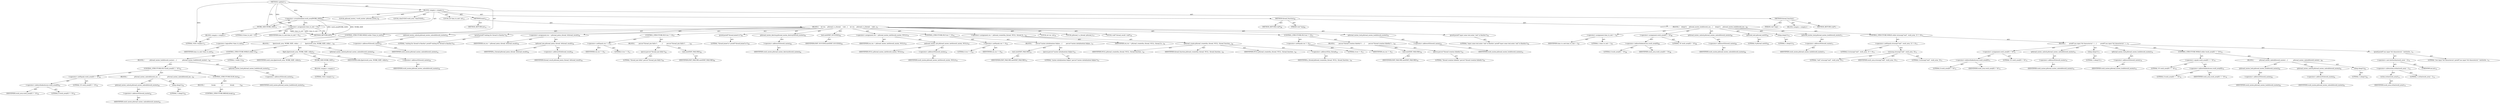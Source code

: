 digraph "&lt;global&gt;" {  
"16" [label = <(METHOD,&lt;global&gt;)<SUB>1</SUB>> ]
"17" [label = <(BLOCK,&lt;empty&gt;,&lt;empty&gt;)<SUB>1</SUB>> ]
"18" [label = <(METHOD,thread_function)<SUB>7</SUB>> ]
"19" [label = <(PARAM,void *arg)<SUB>7</SUB>> ]
"20" [label = <(BLOCK,&lt;empty&gt;,&lt;empty&gt;)> ]
"21" [label = <(METHOD_RETURN,void*)<SUB>7</SUB>> ]
"23" [label = <(LOCAL,pthread_mutex_t work_mutex: pthread_mutex_t)<SUB>8</SUB>> ]
"24" [label = <(LOCAL,char[1024] work_area: char[1024])<SUB>11</SUB>> ]
"25" [label = <(&lt;operator&gt;.arrayInitializer,work_area[WORK_SIZE])<SUB>11</SUB>> ]
"26" [label = <(WORK_SIZE,WORK_SIZE)<SUB>11</SUB>> ]
"27" [label = <(BLOCK,&lt;empty&gt;,&lt;empty&gt;)> ]
"28" [label = <(LITERAL,1024,&lt;empty&gt;)<SUB>11</SUB>> ]
"29" [label = <(LOCAL,int time_to_exit: int)<SUB>12</SUB>> ]
"30" [label = <(&lt;operator&gt;.assignment,time_to_exit = 0)<SUB>12</SUB>> ]
"31" [label = <(IDENTIFIER,time_to_exit,time_to_exit = 0)<SUB>12</SUB>> ]
"32" [label = <(LITERAL,0,time_to_exit = 0)<SUB>12</SUB>> ]
"33" [label = <(METHOD,main)<SUB>14</SUB>> ]
"34" [label = <(BLOCK,{
    int res;
    pthread_t a_thread;
    void...,{
    int res;
    pthread_t a_thread;
    void...)<SUB>15</SUB>> ]
"35" [label = <(LOCAL,int res: int)<SUB>16</SUB>> ]
"36" [label = <(LOCAL,pthread_t a_thread: pthread_t)<SUB>17</SUB>> ]
"37" [label = <(LOCAL,void* thread_result: void*)<SUB>18</SUB>> ]
"38" [label = <(&lt;operator&gt;.assignment,res = pthread_mutex_init(&amp;work_mutex, NULL))<SUB>19</SUB>> ]
"39" [label = <(IDENTIFIER,res,res = pthread_mutex_init(&amp;work_mutex, NULL))<SUB>19</SUB>> ]
"40" [label = <(pthread_mutex_init,pthread_mutex_init(&amp;work_mutex, NULL))<SUB>19</SUB>> ]
"41" [label = <(&lt;operator&gt;.addressOf,&amp;work_mutex)<SUB>19</SUB>> ]
"42" [label = <(IDENTIFIER,work_mutex,pthread_mutex_init(&amp;work_mutex, NULL))<SUB>19</SUB>> ]
"43" [label = <(IDENTIFIER,NULL,pthread_mutex_init(&amp;work_mutex, NULL))<SUB>19</SUB>> ]
"44" [label = <(CONTROL_STRUCTURE,IF,if (res != 0))<SUB>20</SUB>> ]
"45" [label = <(&lt;operator&gt;.notEquals,res != 0)<SUB>20</SUB>> ]
"46" [label = <(IDENTIFIER,res,res != 0)<SUB>20</SUB>> ]
"47" [label = <(LITERAL,0,res != 0)<SUB>20</SUB>> ]
"48" [label = <(BLOCK,{
        perror(&quot;mutex initializatioin failp\n...,{
        perror(&quot;mutex initializatioin failp\n...)<SUB>21</SUB>> ]
"49" [label = <(perror,perror(&quot;mutex initializatioin failp\n&quot;))<SUB>22</SUB>> ]
"50" [label = <(LITERAL,&quot;mutex initializatioin failp\n&quot;,perror(&quot;mutex initializatioin failp\n&quot;))<SUB>22</SUB>> ]
"51" [label = <(exit,exit(EXIT_FAILURE))<SUB>23</SUB>> ]
"52" [label = <(IDENTIFIER,EXIT_FAILURE,exit(EXIT_FAILURE))<SUB>23</SUB>> ]
"53" [label = <(&lt;operator&gt;.assignment,res = pthread_create(&amp;a_thread, NULL, thread_fu...)<SUB>26</SUB>> ]
"54" [label = <(IDENTIFIER,res,res = pthread_create(&amp;a_thread, NULL, thread_fu...)<SUB>26</SUB>> ]
"55" [label = <(pthread_create,pthread_create(&amp;a_thread, NULL, thread_function...)<SUB>26</SUB>> ]
"56" [label = <(&lt;operator&gt;.addressOf,&amp;a_thread)<SUB>26</SUB>> ]
"57" [label = <(IDENTIFIER,a_thread,pthread_create(&amp;a_thread, NULL, thread_function...)<SUB>26</SUB>> ]
"58" [label = <(IDENTIFIER,NULL,pthread_create(&amp;a_thread, NULL, thread_function...)<SUB>26</SUB>> ]
"59" [label = <(IDENTIFIER,thread_function,pthread_create(&amp;a_thread, NULL, thread_function...)<SUB>26</SUB>> ]
"60" [label = <(IDENTIFIER,NULL,pthread_create(&amp;a_thread, NULL, thread_function...)<SUB>26</SUB>> ]
"61" [label = <(CONTROL_STRUCTURE,IF,if (res != 0))<SUB>27</SUB>> ]
"62" [label = <(&lt;operator&gt;.notEquals,res != 0)<SUB>27</SUB>> ]
"63" [label = <(IDENTIFIER,res,res != 0)<SUB>27</SUB>> ]
"64" [label = <(LITERAL,0,res != 0)<SUB>27</SUB>> ]
"65" [label = <(BLOCK,{
        perror(&quot;thread creation failed\n&quot;);
 ...,{
        perror(&quot;thread creation failed\n&quot;);
 ...)<SUB>28</SUB>> ]
"66" [label = <(perror,perror(&quot;thread creation failed\n&quot;))<SUB>29</SUB>> ]
"67" [label = <(LITERAL,&quot;thread creation failed\n&quot;,perror(&quot;thread creation failed\n&quot;))<SUB>29</SUB>> ]
"68" [label = <(exit,exit(EXIT_FAILURE))<SUB>30</SUB>> ]
"69" [label = <(IDENTIFIER,EXIT_FAILURE,exit(EXIT_FAILURE))<SUB>30</SUB>> ]
"70" [label = <(pthread_mutex_lock,pthread_mutex_lock(&amp;work_mutex))<SUB>33</SUB>> ]
"71" [label = <(&lt;operator&gt;.addressOf,&amp;work_mutex)<SUB>33</SUB>> ]
"72" [label = <(IDENTIFIER,work_mutex,pthread_mutex_lock(&amp;work_mutex))<SUB>33</SUB>> ]
"73" [label = <(printf,printf(&quot;input some text,enter 'end' to finish\n&quot;))<SUB>34</SUB>> ]
"74" [label = <(LITERAL,&quot;input some text,enter 'end' to finish\n&quot;,printf(&quot;input some text,enter 'end' to finish\n&quot;))<SUB>34</SUB>> ]
"75" [label = <(CONTROL_STRUCTURE,WHILE,while (!time_to_exit))<SUB>35</SUB>> ]
"76" [label = <(&lt;operator&gt;.logicalNot,!time_to_exit)<SUB>35</SUB>> ]
"77" [label = <(IDENTIFIER,time_to_exit,!time_to_exit)<SUB>35</SUB>> ]
"78" [label = <(BLOCK,{
        fgets(work_area, WORK_SIZE, stdin);
 ...,{
        fgets(work_area, WORK_SIZE, stdin);
 ...)<SUB>36</SUB>> ]
"79" [label = <(fgets,fgets(work_area, WORK_SIZE, stdin))<SUB>37</SUB>> ]
"80" [label = <(IDENTIFIER,work_area,fgets(work_area, WORK_SIZE, stdin))<SUB>37</SUB>> ]
"81" [label = <(WORK_SIZE,WORK_SIZE)<SUB>37</SUB>> ]
"82" [label = <(BLOCK,&lt;empty&gt;,&lt;empty&gt;)> ]
"83" [label = <(LITERAL,1024,&lt;empty&gt;)<SUB>37</SUB>> ]
"84" [label = <(IDENTIFIER,stdin,fgets(work_area, WORK_SIZE, stdin))<SUB>37</SUB>> ]
"85" [label = <(pthread_mutex_unlock,pthread_mutex_unlock(&amp;work_mutex))<SUB>38</SUB>> ]
"86" [label = <(&lt;operator&gt;.addressOf,&amp;work_mutex)<SUB>38</SUB>> ]
"87" [label = <(IDENTIFIER,work_mutex,pthread_mutex_unlock(&amp;work_mutex))<SUB>38</SUB>> ]
"88" [label = <(CONTROL_STRUCTURE,WHILE,while (1))<SUB>39</SUB>> ]
"89" [label = <(LITERAL,1,while (1))<SUB>39</SUB>> ]
"90" [label = <(BLOCK,{
            pthread_mutex_lock(&amp;work_mutex);
...,{
            pthread_mutex_lock(&amp;work_mutex);
...)<SUB>40</SUB>> ]
"91" [label = <(pthread_mutex_lock,pthread_mutex_lock(&amp;work_mutex))<SUB>41</SUB>> ]
"92" [label = <(&lt;operator&gt;.addressOf,&amp;work_mutex)<SUB>41</SUB>> ]
"93" [label = <(IDENTIFIER,work_mutex,pthread_mutex_lock(&amp;work_mutex))<SUB>41</SUB>> ]
"94" [label = <(CONTROL_STRUCTURE,IF,if (work_area[0] != '\0'))<SUB>42</SUB>> ]
"95" [label = <(&lt;operator&gt;.notEquals,work_area[0] != '\0')<SUB>42</SUB>> ]
"96" [label = <(&lt;operator&gt;.indirectIndexAccess,work_area[0])<SUB>42</SUB>> ]
"97" [label = <(IDENTIFIER,work_area,work_area[0] != '\0')<SUB>42</SUB>> ]
"98" [label = <(LITERAL,0,work_area[0] != '\0')<SUB>42</SUB>> ]
"99" [label = <(LITERAL,'\0',work_area[0] != '\0')<SUB>42</SUB>> ]
"100" [label = <(BLOCK,{
                pthread_mutex_unlock(&amp;work_mu...,{
                pthread_mutex_unlock(&amp;work_mu...)<SUB>43</SUB>> ]
"101" [label = <(pthread_mutex_unlock,pthread_mutex_unlock(&amp;work_mutex))<SUB>44</SUB>> ]
"102" [label = <(&lt;operator&gt;.addressOf,&amp;work_mutex)<SUB>44</SUB>> ]
"103" [label = <(IDENTIFIER,work_mutex,pthread_mutex_unlock(&amp;work_mutex))<SUB>44</SUB>> ]
"104" [label = <(sleep,sleep(1))<SUB>45</SUB>> ]
"105" [label = <(LITERAL,1,sleep(1))<SUB>45</SUB>> ]
"106" [label = <(CONTROL_STRUCTURE,ELSE,else)<SUB>48</SUB>> ]
"107" [label = <(BLOCK,{
                break;
            },{
                break;
            })<SUB>48</SUB>> ]
"108" [label = <(CONTROL_STRUCTURE,BREAK,break;)<SUB>49</SUB>> ]
"109" [label = <(pthread_mutex_unlock,pthread_mutex_unlock(&amp;work_mutex))<SUB>54</SUB>> ]
"110" [label = <(&lt;operator&gt;.addressOf,&amp;work_mutex)<SUB>54</SUB>> ]
"111" [label = <(IDENTIFIER,work_mutex,pthread_mutex_unlock(&amp;work_mutex))<SUB>54</SUB>> ]
"112" [label = <(printf,printf(&quot;waiting for thread to finish\n&quot;))<SUB>55</SUB>> ]
"113" [label = <(LITERAL,&quot;waiting for thread to finish\n&quot;,printf(&quot;waiting for thread to finish\n&quot;))<SUB>55</SUB>> ]
"114" [label = <(&lt;operator&gt;.assignment,res = pthread_join(a_thread, &amp;thread_result))<SUB>56</SUB>> ]
"115" [label = <(IDENTIFIER,res,res = pthread_join(a_thread, &amp;thread_result))<SUB>56</SUB>> ]
"116" [label = <(pthread_join,pthread_join(a_thread, &amp;thread_result))<SUB>56</SUB>> ]
"117" [label = <(IDENTIFIER,a_thread,pthread_join(a_thread, &amp;thread_result))<SUB>56</SUB>> ]
"118" [label = <(&lt;operator&gt;.addressOf,&amp;thread_result)<SUB>56</SUB>> ]
"119" [label = <(IDENTIFIER,thread_result,pthread_join(a_thread, &amp;thread_result))<SUB>56</SUB>> ]
"120" [label = <(CONTROL_STRUCTURE,IF,if (res != 0))<SUB>57</SUB>> ]
"121" [label = <(&lt;operator&gt;.notEquals,res != 0)<SUB>57</SUB>> ]
"122" [label = <(IDENTIFIER,res,res != 0)<SUB>57</SUB>> ]
"123" [label = <(LITERAL,0,res != 0)<SUB>57</SUB>> ]
"124" [label = <(BLOCK,{
        perror(&quot;thread_join fail\n&quot;);
       ...,{
        perror(&quot;thread_join fail\n&quot;);
       ...)<SUB>58</SUB>> ]
"125" [label = <(perror,perror(&quot;thread_join fail\n&quot;))<SUB>59</SUB>> ]
"126" [label = <(LITERAL,&quot;thread_join fail\n&quot;,perror(&quot;thread_join fail\n&quot;))<SUB>59</SUB>> ]
"127" [label = <(exit,exit(EXIT_FAILURE))<SUB>60</SUB>> ]
"128" [label = <(IDENTIFIER,EXIT_FAILURE,exit(EXIT_FAILURE))<SUB>60</SUB>> ]
"129" [label = <(printf,printf(&quot;thread joined \n&quot;))<SUB>63</SUB>> ]
"130" [label = <(LITERAL,&quot;thread joined \n&quot;,printf(&quot;thread joined \n&quot;))<SUB>63</SUB>> ]
"131" [label = <(pthread_mutex_destroy,pthread_mutex_destroy(&amp;work_mutex))<SUB>64</SUB>> ]
"132" [label = <(&lt;operator&gt;.addressOf,&amp;work_mutex)<SUB>64</SUB>> ]
"133" [label = <(IDENTIFIER,work_mutex,pthread_mutex_destroy(&amp;work_mutex))<SUB>64</SUB>> ]
"134" [label = <(exit,exit(EXIT_SUCCESS))<SUB>65</SUB>> ]
"135" [label = <(IDENTIFIER,EXIT_SUCCESS,exit(EXIT_SUCCESS))<SUB>65</SUB>> ]
"136" [label = <(METHOD_RETURN,int)<SUB>14</SUB>> ]
"138" [label = <(METHOD,thread_function)<SUB>68</SUB>> ]
"139" [label = <(PARAM,void *arg)<SUB>68</SUB>> ]
"140" [label = <(BLOCK,{
    sleep(1);
    pthread_mutex_lock(&amp;work_mu...,{
    sleep(1);
    pthread_mutex_lock(&amp;work_mu...)<SUB>69</SUB>> ]
"141" [label = <(sleep,sleep(1))<SUB>70</SUB>> ]
"142" [label = <(LITERAL,1,sleep(1))<SUB>70</SUB>> ]
"143" [label = <(pthread_mutex_lock,pthread_mutex_lock(&amp;work_mutex))<SUB>71</SUB>> ]
"144" [label = <(&lt;operator&gt;.addressOf,&amp;work_mutex)<SUB>71</SUB>> ]
"145" [label = <(IDENTIFIER,work_mutex,pthread_mutex_lock(&amp;work_mutex))<SUB>71</SUB>> ]
"146" [label = <(CONTROL_STRUCTURE,WHILE,while (strncmp(&quot;end&quot;, work_area, 3) != 0))<SUB>72</SUB>> ]
"147" [label = <(&lt;operator&gt;.notEquals,strncmp(&quot;end&quot;, work_area, 3) != 0)<SUB>72</SUB>> ]
"148" [label = <(strncmp,strncmp(&quot;end&quot;, work_area, 3))<SUB>72</SUB>> ]
"149" [label = <(LITERAL,&quot;end&quot;,strncmp(&quot;end&quot;, work_area, 3))<SUB>72</SUB>> ]
"150" [label = <(IDENTIFIER,work_area,strncmp(&quot;end&quot;, work_area, 3))<SUB>72</SUB>> ]
"151" [label = <(LITERAL,3,strncmp(&quot;end&quot;, work_area, 3))<SUB>72</SUB>> ]
"152" [label = <(LITERAL,0,strncmp(&quot;end&quot;, work_area, 3) != 0)<SUB>72</SUB>> ]
"153" [label = <(BLOCK,{
        printf(&quot;you input %d characters\n&quot;, (...,{
        printf(&quot;you input %d characters\n&quot;, (...)<SUB>73</SUB>> ]
"154" [label = <(printf,printf(&quot;you input %d characters\n&quot;, (int)(strle...)<SUB>74</SUB>> ]
"155" [label = <(LITERAL,&quot;you input %d characters\n&quot;,printf(&quot;you input %d characters\n&quot;, (int)(strle...)<SUB>74</SUB>> ]
"156" [label = <(&lt;operator&gt;.cast,(int)(strlen(work_area) - 1))<SUB>74</SUB>> ]
"157" [label = <(UNKNOWN,int,int)<SUB>74</SUB>> ]
"158" [label = <(&lt;operator&gt;.subtraction,strlen(work_area) - 1)<SUB>74</SUB>> ]
"159" [label = <(strlen,strlen(work_area))<SUB>74</SUB>> ]
"160" [label = <(IDENTIFIER,work_area,strlen(work_area))<SUB>74</SUB>> ]
"161" [label = <(LITERAL,1,strlen(work_area) - 1)<SUB>74</SUB>> ]
"162" [label = <(&lt;operator&gt;.assignment,work_area[0] = '\0')<SUB>75</SUB>> ]
"163" [label = <(&lt;operator&gt;.indirectIndexAccess,work_area[0])<SUB>75</SUB>> ]
"164" [label = <(IDENTIFIER,work_area,work_area[0] = '\0')<SUB>75</SUB>> ]
"165" [label = <(LITERAL,0,work_area[0] = '\0')<SUB>75</SUB>> ]
"166" [label = <(LITERAL,'\0',work_area[0] = '\0')<SUB>75</SUB>> ]
"167" [label = <(pthread_mutex_unlock,pthread_mutex_unlock(&amp;work_mutex))<SUB>76</SUB>> ]
"168" [label = <(&lt;operator&gt;.addressOf,&amp;work_mutex)<SUB>76</SUB>> ]
"169" [label = <(IDENTIFIER,work_mutex,pthread_mutex_unlock(&amp;work_mutex))<SUB>76</SUB>> ]
"170" [label = <(sleep,sleep(1))<SUB>77</SUB>> ]
"171" [label = <(LITERAL,1,sleep(1))<SUB>77</SUB>> ]
"172" [label = <(pthread_mutex_lock,pthread_mutex_lock(&amp;work_mutex))<SUB>78</SUB>> ]
"173" [label = <(&lt;operator&gt;.addressOf,&amp;work_mutex)<SUB>78</SUB>> ]
"174" [label = <(IDENTIFIER,work_mutex,pthread_mutex_lock(&amp;work_mutex))<SUB>78</SUB>> ]
"175" [label = <(CONTROL_STRUCTURE,WHILE,while (work_area[0] == '\0'))<SUB>79</SUB>> ]
"176" [label = <(&lt;operator&gt;.equals,work_area[0] == '\0')<SUB>79</SUB>> ]
"177" [label = <(&lt;operator&gt;.indirectIndexAccess,work_area[0])<SUB>79</SUB>> ]
"178" [label = <(IDENTIFIER,work_area,work_area[0] == '\0')<SUB>79</SUB>> ]
"179" [label = <(LITERAL,0,work_area[0] == '\0')<SUB>79</SUB>> ]
"180" [label = <(LITERAL,'\0',work_area[0] == '\0')<SUB>79</SUB>> ]
"181" [label = <(BLOCK,{
            pthread_mutex_unlock(&amp;work_mutex)...,{
            pthread_mutex_unlock(&amp;work_mutex)...)<SUB>80</SUB>> ]
"182" [label = <(pthread_mutex_unlock,pthread_mutex_unlock(&amp;work_mutex))<SUB>81</SUB>> ]
"183" [label = <(&lt;operator&gt;.addressOf,&amp;work_mutex)<SUB>81</SUB>> ]
"184" [label = <(IDENTIFIER,work_mutex,pthread_mutex_unlock(&amp;work_mutex))<SUB>81</SUB>> ]
"185" [label = <(sleep,sleep(1))<SUB>82</SUB>> ]
"186" [label = <(LITERAL,1,sleep(1))<SUB>82</SUB>> ]
"187" [label = <(pthread_mutex_lock,pthread_mutex_lock(&amp;work_mutex))<SUB>83</SUB>> ]
"188" [label = <(&lt;operator&gt;.addressOf,&amp;work_mutex)<SUB>83</SUB>> ]
"189" [label = <(IDENTIFIER,work_mutex,pthread_mutex_lock(&amp;work_mutex))<SUB>83</SUB>> ]
"190" [label = <(&lt;operator&gt;.assignment,time_to_exit = 1)<SUB>87</SUB>> ]
"191" [label = <(IDENTIFIER,time_to_exit,time_to_exit = 1)<SUB>87</SUB>> ]
"192" [label = <(LITERAL,1,time_to_exit = 1)<SUB>87</SUB>> ]
"193" [label = <(&lt;operator&gt;.assignment,work_area[0] = '\0')<SUB>88</SUB>> ]
"194" [label = <(&lt;operator&gt;.indirectIndexAccess,work_area[0])<SUB>88</SUB>> ]
"195" [label = <(IDENTIFIER,work_area,work_area[0] = '\0')<SUB>88</SUB>> ]
"196" [label = <(LITERAL,0,work_area[0] = '\0')<SUB>88</SUB>> ]
"197" [label = <(LITERAL,'\0',work_area[0] = '\0')<SUB>88</SUB>> ]
"198" [label = <(pthread_mutex_unlock,pthread_mutex_unlock(&amp;work_mutex))<SUB>89</SUB>> ]
"199" [label = <(&lt;operator&gt;.addressOf,&amp;work_mutex)<SUB>89</SUB>> ]
"200" [label = <(IDENTIFIER,work_mutex,pthread_mutex_unlock(&amp;work_mutex))<SUB>89</SUB>> ]
"201" [label = <(pthread_exit,pthread_exit(0))<SUB>90</SUB>> ]
"202" [label = <(LITERAL,0,pthread_exit(0))<SUB>90</SUB>> ]
"203" [label = <(METHOD_RETURN,void*)<SUB>68</SUB>> ]
"205" [label = <(METHOD_RETURN,ANY)<SUB>1</SUB>> ]
  "16" -> "17"  [ label = "AST: "] 
  "16" -> "205"  [ label = "AST: "] 
  "17" -> "18"  [ label = "AST: "] 
  "17" -> "23"  [ label = "AST: "] 
  "17" -> "24"  [ label = "AST: "] 
  "17" -> "25"  [ label = "AST: "] 
  "17" -> "29"  [ label = "AST: "] 
  "17" -> "30"  [ label = "AST: "] 
  "17" -> "33"  [ label = "AST: "] 
  "17" -> "138"  [ label = "AST: "] 
  "18" -> "19"  [ label = "AST: "] 
  "18" -> "20"  [ label = "AST: "] 
  "18" -> "21"  [ label = "AST: "] 
  "25" -> "26"  [ label = "AST: "] 
  "26" -> "27"  [ label = "AST: "] 
  "27" -> "28"  [ label = "AST: "] 
  "30" -> "31"  [ label = "AST: "] 
  "30" -> "32"  [ label = "AST: "] 
  "33" -> "34"  [ label = "AST: "] 
  "33" -> "136"  [ label = "AST: "] 
  "34" -> "35"  [ label = "AST: "] 
  "34" -> "36"  [ label = "AST: "] 
  "34" -> "37"  [ label = "AST: "] 
  "34" -> "38"  [ label = "AST: "] 
  "34" -> "44"  [ label = "AST: "] 
  "34" -> "53"  [ label = "AST: "] 
  "34" -> "61"  [ label = "AST: "] 
  "34" -> "70"  [ label = "AST: "] 
  "34" -> "73"  [ label = "AST: "] 
  "34" -> "75"  [ label = "AST: "] 
  "34" -> "109"  [ label = "AST: "] 
  "34" -> "112"  [ label = "AST: "] 
  "34" -> "114"  [ label = "AST: "] 
  "34" -> "120"  [ label = "AST: "] 
  "34" -> "129"  [ label = "AST: "] 
  "34" -> "131"  [ label = "AST: "] 
  "34" -> "134"  [ label = "AST: "] 
  "38" -> "39"  [ label = "AST: "] 
  "38" -> "40"  [ label = "AST: "] 
  "40" -> "41"  [ label = "AST: "] 
  "40" -> "43"  [ label = "AST: "] 
  "41" -> "42"  [ label = "AST: "] 
  "44" -> "45"  [ label = "AST: "] 
  "44" -> "48"  [ label = "AST: "] 
  "45" -> "46"  [ label = "AST: "] 
  "45" -> "47"  [ label = "AST: "] 
  "48" -> "49"  [ label = "AST: "] 
  "48" -> "51"  [ label = "AST: "] 
  "49" -> "50"  [ label = "AST: "] 
  "51" -> "52"  [ label = "AST: "] 
  "53" -> "54"  [ label = "AST: "] 
  "53" -> "55"  [ label = "AST: "] 
  "55" -> "56"  [ label = "AST: "] 
  "55" -> "58"  [ label = "AST: "] 
  "55" -> "59"  [ label = "AST: "] 
  "55" -> "60"  [ label = "AST: "] 
  "56" -> "57"  [ label = "AST: "] 
  "61" -> "62"  [ label = "AST: "] 
  "61" -> "65"  [ label = "AST: "] 
  "62" -> "63"  [ label = "AST: "] 
  "62" -> "64"  [ label = "AST: "] 
  "65" -> "66"  [ label = "AST: "] 
  "65" -> "68"  [ label = "AST: "] 
  "66" -> "67"  [ label = "AST: "] 
  "68" -> "69"  [ label = "AST: "] 
  "70" -> "71"  [ label = "AST: "] 
  "71" -> "72"  [ label = "AST: "] 
  "73" -> "74"  [ label = "AST: "] 
  "75" -> "76"  [ label = "AST: "] 
  "75" -> "78"  [ label = "AST: "] 
  "76" -> "77"  [ label = "AST: "] 
  "78" -> "79"  [ label = "AST: "] 
  "78" -> "85"  [ label = "AST: "] 
  "78" -> "88"  [ label = "AST: "] 
  "79" -> "80"  [ label = "AST: "] 
  "79" -> "81"  [ label = "AST: "] 
  "79" -> "84"  [ label = "AST: "] 
  "81" -> "82"  [ label = "AST: "] 
  "82" -> "83"  [ label = "AST: "] 
  "85" -> "86"  [ label = "AST: "] 
  "86" -> "87"  [ label = "AST: "] 
  "88" -> "89"  [ label = "AST: "] 
  "88" -> "90"  [ label = "AST: "] 
  "90" -> "91"  [ label = "AST: "] 
  "90" -> "94"  [ label = "AST: "] 
  "91" -> "92"  [ label = "AST: "] 
  "92" -> "93"  [ label = "AST: "] 
  "94" -> "95"  [ label = "AST: "] 
  "94" -> "100"  [ label = "AST: "] 
  "94" -> "106"  [ label = "AST: "] 
  "95" -> "96"  [ label = "AST: "] 
  "95" -> "99"  [ label = "AST: "] 
  "96" -> "97"  [ label = "AST: "] 
  "96" -> "98"  [ label = "AST: "] 
  "100" -> "101"  [ label = "AST: "] 
  "100" -> "104"  [ label = "AST: "] 
  "101" -> "102"  [ label = "AST: "] 
  "102" -> "103"  [ label = "AST: "] 
  "104" -> "105"  [ label = "AST: "] 
  "106" -> "107"  [ label = "AST: "] 
  "107" -> "108"  [ label = "AST: "] 
  "109" -> "110"  [ label = "AST: "] 
  "110" -> "111"  [ label = "AST: "] 
  "112" -> "113"  [ label = "AST: "] 
  "114" -> "115"  [ label = "AST: "] 
  "114" -> "116"  [ label = "AST: "] 
  "116" -> "117"  [ label = "AST: "] 
  "116" -> "118"  [ label = "AST: "] 
  "118" -> "119"  [ label = "AST: "] 
  "120" -> "121"  [ label = "AST: "] 
  "120" -> "124"  [ label = "AST: "] 
  "121" -> "122"  [ label = "AST: "] 
  "121" -> "123"  [ label = "AST: "] 
  "124" -> "125"  [ label = "AST: "] 
  "124" -> "127"  [ label = "AST: "] 
  "125" -> "126"  [ label = "AST: "] 
  "127" -> "128"  [ label = "AST: "] 
  "129" -> "130"  [ label = "AST: "] 
  "131" -> "132"  [ label = "AST: "] 
  "132" -> "133"  [ label = "AST: "] 
  "134" -> "135"  [ label = "AST: "] 
  "138" -> "139"  [ label = "AST: "] 
  "138" -> "140"  [ label = "AST: "] 
  "138" -> "203"  [ label = "AST: "] 
  "140" -> "141"  [ label = "AST: "] 
  "140" -> "143"  [ label = "AST: "] 
  "140" -> "146"  [ label = "AST: "] 
  "140" -> "190"  [ label = "AST: "] 
  "140" -> "193"  [ label = "AST: "] 
  "140" -> "198"  [ label = "AST: "] 
  "140" -> "201"  [ label = "AST: "] 
  "141" -> "142"  [ label = "AST: "] 
  "143" -> "144"  [ label = "AST: "] 
  "144" -> "145"  [ label = "AST: "] 
  "146" -> "147"  [ label = "AST: "] 
  "146" -> "153"  [ label = "AST: "] 
  "147" -> "148"  [ label = "AST: "] 
  "147" -> "152"  [ label = "AST: "] 
  "148" -> "149"  [ label = "AST: "] 
  "148" -> "150"  [ label = "AST: "] 
  "148" -> "151"  [ label = "AST: "] 
  "153" -> "154"  [ label = "AST: "] 
  "153" -> "162"  [ label = "AST: "] 
  "153" -> "167"  [ label = "AST: "] 
  "153" -> "170"  [ label = "AST: "] 
  "153" -> "172"  [ label = "AST: "] 
  "153" -> "175"  [ label = "AST: "] 
  "154" -> "155"  [ label = "AST: "] 
  "154" -> "156"  [ label = "AST: "] 
  "156" -> "157"  [ label = "AST: "] 
  "156" -> "158"  [ label = "AST: "] 
  "158" -> "159"  [ label = "AST: "] 
  "158" -> "161"  [ label = "AST: "] 
  "159" -> "160"  [ label = "AST: "] 
  "162" -> "163"  [ label = "AST: "] 
  "162" -> "166"  [ label = "AST: "] 
  "163" -> "164"  [ label = "AST: "] 
  "163" -> "165"  [ label = "AST: "] 
  "167" -> "168"  [ label = "AST: "] 
  "168" -> "169"  [ label = "AST: "] 
  "170" -> "171"  [ label = "AST: "] 
  "172" -> "173"  [ label = "AST: "] 
  "173" -> "174"  [ label = "AST: "] 
  "175" -> "176"  [ label = "AST: "] 
  "175" -> "181"  [ label = "AST: "] 
  "176" -> "177"  [ label = "AST: "] 
  "176" -> "180"  [ label = "AST: "] 
  "177" -> "178"  [ label = "AST: "] 
  "177" -> "179"  [ label = "AST: "] 
  "181" -> "182"  [ label = "AST: "] 
  "181" -> "185"  [ label = "AST: "] 
  "181" -> "187"  [ label = "AST: "] 
  "182" -> "183"  [ label = "AST: "] 
  "183" -> "184"  [ label = "AST: "] 
  "185" -> "186"  [ label = "AST: "] 
  "187" -> "188"  [ label = "AST: "] 
  "188" -> "189"  [ label = "AST: "] 
  "190" -> "191"  [ label = "AST: "] 
  "190" -> "192"  [ label = "AST: "] 
  "193" -> "194"  [ label = "AST: "] 
  "193" -> "197"  [ label = "AST: "] 
  "194" -> "195"  [ label = "AST: "] 
  "194" -> "196"  [ label = "AST: "] 
  "198" -> "199"  [ label = "AST: "] 
  "199" -> "200"  [ label = "AST: "] 
  "201" -> "202"  [ label = "AST: "] 
  "25" -> "30"  [ label = "CFG: "] 
  "30" -> "205"  [ label = "CFG: "] 
  "26" -> "25"  [ label = "CFG: "] 
  "16" -> "26"  [ label = "CFG: "] 
  "25" -> "205"  [ label = "DDG: WORK_SIZE"] 
  "25" -> "205"  [ label = "DDG: work_area[WORK_SIZE]"] 
  "30" -> "205"  [ label = "DDG: time_to_exit"] 
  "30" -> "205"  [ label = "DDG: time_to_exit = 0"] 
  "16" -> "30"  [ label = "DDG: "] 
  "16" -> "25"  [ label = "DDG: "] 
  "16" -> "28"  [ label = "DDG: "] 
}

digraph "thread_function" {  
"18" [label = <(METHOD,thread_function)<SUB>7</SUB>> ]
"19" [label = <(PARAM,void *arg)<SUB>7</SUB>> ]
"20" [label = <(BLOCK,&lt;empty&gt;,&lt;empty&gt;)> ]
"21" [label = <(METHOD_RETURN,void*)<SUB>7</SUB>> ]
  "18" -> "19"  [ label = "AST: "] 
  "18" -> "20"  [ label = "AST: "] 
  "18" -> "21"  [ label = "AST: "] 
  "18" -> "21"  [ label = "CFG: "] 
  "19" -> "21"  [ label = "DDG: arg"] 
  "18" -> "19"  [ label = "DDG: "] 
}

digraph "main" {  
"33" [label = <(METHOD,main)<SUB>14</SUB>> ]
"34" [label = <(BLOCK,{
    int res;
    pthread_t a_thread;
    void...,{
    int res;
    pthread_t a_thread;
    void...)<SUB>15</SUB>> ]
"35" [label = <(LOCAL,int res: int)<SUB>16</SUB>> ]
"36" [label = <(LOCAL,pthread_t a_thread: pthread_t)<SUB>17</SUB>> ]
"37" [label = <(LOCAL,void* thread_result: void*)<SUB>18</SUB>> ]
"38" [label = <(&lt;operator&gt;.assignment,res = pthread_mutex_init(&amp;work_mutex, NULL))<SUB>19</SUB>> ]
"39" [label = <(IDENTIFIER,res,res = pthread_mutex_init(&amp;work_mutex, NULL))<SUB>19</SUB>> ]
"40" [label = <(pthread_mutex_init,pthread_mutex_init(&amp;work_mutex, NULL))<SUB>19</SUB>> ]
"41" [label = <(&lt;operator&gt;.addressOf,&amp;work_mutex)<SUB>19</SUB>> ]
"42" [label = <(IDENTIFIER,work_mutex,pthread_mutex_init(&amp;work_mutex, NULL))<SUB>19</SUB>> ]
"43" [label = <(IDENTIFIER,NULL,pthread_mutex_init(&amp;work_mutex, NULL))<SUB>19</SUB>> ]
"44" [label = <(CONTROL_STRUCTURE,IF,if (res != 0))<SUB>20</SUB>> ]
"45" [label = <(&lt;operator&gt;.notEquals,res != 0)<SUB>20</SUB>> ]
"46" [label = <(IDENTIFIER,res,res != 0)<SUB>20</SUB>> ]
"47" [label = <(LITERAL,0,res != 0)<SUB>20</SUB>> ]
"48" [label = <(BLOCK,{
        perror(&quot;mutex initializatioin failp\n...,{
        perror(&quot;mutex initializatioin failp\n...)<SUB>21</SUB>> ]
"49" [label = <(perror,perror(&quot;mutex initializatioin failp\n&quot;))<SUB>22</SUB>> ]
"50" [label = <(LITERAL,&quot;mutex initializatioin failp\n&quot;,perror(&quot;mutex initializatioin failp\n&quot;))<SUB>22</SUB>> ]
"51" [label = <(exit,exit(EXIT_FAILURE))<SUB>23</SUB>> ]
"52" [label = <(IDENTIFIER,EXIT_FAILURE,exit(EXIT_FAILURE))<SUB>23</SUB>> ]
"53" [label = <(&lt;operator&gt;.assignment,res = pthread_create(&amp;a_thread, NULL, thread_fu...)<SUB>26</SUB>> ]
"54" [label = <(IDENTIFIER,res,res = pthread_create(&amp;a_thread, NULL, thread_fu...)<SUB>26</SUB>> ]
"55" [label = <(pthread_create,pthread_create(&amp;a_thread, NULL, thread_function...)<SUB>26</SUB>> ]
"56" [label = <(&lt;operator&gt;.addressOf,&amp;a_thread)<SUB>26</SUB>> ]
"57" [label = <(IDENTIFIER,a_thread,pthread_create(&amp;a_thread, NULL, thread_function...)<SUB>26</SUB>> ]
"58" [label = <(IDENTIFIER,NULL,pthread_create(&amp;a_thread, NULL, thread_function...)<SUB>26</SUB>> ]
"59" [label = <(IDENTIFIER,thread_function,pthread_create(&amp;a_thread, NULL, thread_function...)<SUB>26</SUB>> ]
"60" [label = <(IDENTIFIER,NULL,pthread_create(&amp;a_thread, NULL, thread_function...)<SUB>26</SUB>> ]
"61" [label = <(CONTROL_STRUCTURE,IF,if (res != 0))<SUB>27</SUB>> ]
"62" [label = <(&lt;operator&gt;.notEquals,res != 0)<SUB>27</SUB>> ]
"63" [label = <(IDENTIFIER,res,res != 0)<SUB>27</SUB>> ]
"64" [label = <(LITERAL,0,res != 0)<SUB>27</SUB>> ]
"65" [label = <(BLOCK,{
        perror(&quot;thread creation failed\n&quot;);
 ...,{
        perror(&quot;thread creation failed\n&quot;);
 ...)<SUB>28</SUB>> ]
"66" [label = <(perror,perror(&quot;thread creation failed\n&quot;))<SUB>29</SUB>> ]
"67" [label = <(LITERAL,&quot;thread creation failed\n&quot;,perror(&quot;thread creation failed\n&quot;))<SUB>29</SUB>> ]
"68" [label = <(exit,exit(EXIT_FAILURE))<SUB>30</SUB>> ]
"69" [label = <(IDENTIFIER,EXIT_FAILURE,exit(EXIT_FAILURE))<SUB>30</SUB>> ]
"70" [label = <(pthread_mutex_lock,pthread_mutex_lock(&amp;work_mutex))<SUB>33</SUB>> ]
"71" [label = <(&lt;operator&gt;.addressOf,&amp;work_mutex)<SUB>33</SUB>> ]
"72" [label = <(IDENTIFIER,work_mutex,pthread_mutex_lock(&amp;work_mutex))<SUB>33</SUB>> ]
"73" [label = <(printf,printf(&quot;input some text,enter 'end' to finish\n&quot;))<SUB>34</SUB>> ]
"74" [label = <(LITERAL,&quot;input some text,enter 'end' to finish\n&quot;,printf(&quot;input some text,enter 'end' to finish\n&quot;))<SUB>34</SUB>> ]
"75" [label = <(CONTROL_STRUCTURE,WHILE,while (!time_to_exit))<SUB>35</SUB>> ]
"76" [label = <(&lt;operator&gt;.logicalNot,!time_to_exit)<SUB>35</SUB>> ]
"77" [label = <(IDENTIFIER,time_to_exit,!time_to_exit)<SUB>35</SUB>> ]
"78" [label = <(BLOCK,{
        fgets(work_area, WORK_SIZE, stdin);
 ...,{
        fgets(work_area, WORK_SIZE, stdin);
 ...)<SUB>36</SUB>> ]
"79" [label = <(fgets,fgets(work_area, WORK_SIZE, stdin))<SUB>37</SUB>> ]
"80" [label = <(IDENTIFIER,work_area,fgets(work_area, WORK_SIZE, stdin))<SUB>37</SUB>> ]
"81" [label = <(WORK_SIZE,WORK_SIZE)<SUB>37</SUB>> ]
"82" [label = <(BLOCK,&lt;empty&gt;,&lt;empty&gt;)> ]
"83" [label = <(LITERAL,1024,&lt;empty&gt;)<SUB>37</SUB>> ]
"84" [label = <(IDENTIFIER,stdin,fgets(work_area, WORK_SIZE, stdin))<SUB>37</SUB>> ]
"85" [label = <(pthread_mutex_unlock,pthread_mutex_unlock(&amp;work_mutex))<SUB>38</SUB>> ]
"86" [label = <(&lt;operator&gt;.addressOf,&amp;work_mutex)<SUB>38</SUB>> ]
"87" [label = <(IDENTIFIER,work_mutex,pthread_mutex_unlock(&amp;work_mutex))<SUB>38</SUB>> ]
"88" [label = <(CONTROL_STRUCTURE,WHILE,while (1))<SUB>39</SUB>> ]
"89" [label = <(LITERAL,1,while (1))<SUB>39</SUB>> ]
"90" [label = <(BLOCK,{
            pthread_mutex_lock(&amp;work_mutex);
...,{
            pthread_mutex_lock(&amp;work_mutex);
...)<SUB>40</SUB>> ]
"91" [label = <(pthread_mutex_lock,pthread_mutex_lock(&amp;work_mutex))<SUB>41</SUB>> ]
"92" [label = <(&lt;operator&gt;.addressOf,&amp;work_mutex)<SUB>41</SUB>> ]
"93" [label = <(IDENTIFIER,work_mutex,pthread_mutex_lock(&amp;work_mutex))<SUB>41</SUB>> ]
"94" [label = <(CONTROL_STRUCTURE,IF,if (work_area[0] != '\0'))<SUB>42</SUB>> ]
"95" [label = <(&lt;operator&gt;.notEquals,work_area[0] != '\0')<SUB>42</SUB>> ]
"96" [label = <(&lt;operator&gt;.indirectIndexAccess,work_area[0])<SUB>42</SUB>> ]
"97" [label = <(IDENTIFIER,work_area,work_area[0] != '\0')<SUB>42</SUB>> ]
"98" [label = <(LITERAL,0,work_area[0] != '\0')<SUB>42</SUB>> ]
"99" [label = <(LITERAL,'\0',work_area[0] != '\0')<SUB>42</SUB>> ]
"100" [label = <(BLOCK,{
                pthread_mutex_unlock(&amp;work_mu...,{
                pthread_mutex_unlock(&amp;work_mu...)<SUB>43</SUB>> ]
"101" [label = <(pthread_mutex_unlock,pthread_mutex_unlock(&amp;work_mutex))<SUB>44</SUB>> ]
"102" [label = <(&lt;operator&gt;.addressOf,&amp;work_mutex)<SUB>44</SUB>> ]
"103" [label = <(IDENTIFIER,work_mutex,pthread_mutex_unlock(&amp;work_mutex))<SUB>44</SUB>> ]
"104" [label = <(sleep,sleep(1))<SUB>45</SUB>> ]
"105" [label = <(LITERAL,1,sleep(1))<SUB>45</SUB>> ]
"106" [label = <(CONTROL_STRUCTURE,ELSE,else)<SUB>48</SUB>> ]
"107" [label = <(BLOCK,{
                break;
            },{
                break;
            })<SUB>48</SUB>> ]
"108" [label = <(CONTROL_STRUCTURE,BREAK,break;)<SUB>49</SUB>> ]
"109" [label = <(pthread_mutex_unlock,pthread_mutex_unlock(&amp;work_mutex))<SUB>54</SUB>> ]
"110" [label = <(&lt;operator&gt;.addressOf,&amp;work_mutex)<SUB>54</SUB>> ]
"111" [label = <(IDENTIFIER,work_mutex,pthread_mutex_unlock(&amp;work_mutex))<SUB>54</SUB>> ]
"112" [label = <(printf,printf(&quot;waiting for thread to finish\n&quot;))<SUB>55</SUB>> ]
"113" [label = <(LITERAL,&quot;waiting for thread to finish\n&quot;,printf(&quot;waiting for thread to finish\n&quot;))<SUB>55</SUB>> ]
"114" [label = <(&lt;operator&gt;.assignment,res = pthread_join(a_thread, &amp;thread_result))<SUB>56</SUB>> ]
"115" [label = <(IDENTIFIER,res,res = pthread_join(a_thread, &amp;thread_result))<SUB>56</SUB>> ]
"116" [label = <(pthread_join,pthread_join(a_thread, &amp;thread_result))<SUB>56</SUB>> ]
"117" [label = <(IDENTIFIER,a_thread,pthread_join(a_thread, &amp;thread_result))<SUB>56</SUB>> ]
"118" [label = <(&lt;operator&gt;.addressOf,&amp;thread_result)<SUB>56</SUB>> ]
"119" [label = <(IDENTIFIER,thread_result,pthread_join(a_thread, &amp;thread_result))<SUB>56</SUB>> ]
"120" [label = <(CONTROL_STRUCTURE,IF,if (res != 0))<SUB>57</SUB>> ]
"121" [label = <(&lt;operator&gt;.notEquals,res != 0)<SUB>57</SUB>> ]
"122" [label = <(IDENTIFIER,res,res != 0)<SUB>57</SUB>> ]
"123" [label = <(LITERAL,0,res != 0)<SUB>57</SUB>> ]
"124" [label = <(BLOCK,{
        perror(&quot;thread_join fail\n&quot;);
       ...,{
        perror(&quot;thread_join fail\n&quot;);
       ...)<SUB>58</SUB>> ]
"125" [label = <(perror,perror(&quot;thread_join fail\n&quot;))<SUB>59</SUB>> ]
"126" [label = <(LITERAL,&quot;thread_join fail\n&quot;,perror(&quot;thread_join fail\n&quot;))<SUB>59</SUB>> ]
"127" [label = <(exit,exit(EXIT_FAILURE))<SUB>60</SUB>> ]
"128" [label = <(IDENTIFIER,EXIT_FAILURE,exit(EXIT_FAILURE))<SUB>60</SUB>> ]
"129" [label = <(printf,printf(&quot;thread joined \n&quot;))<SUB>63</SUB>> ]
"130" [label = <(LITERAL,&quot;thread joined \n&quot;,printf(&quot;thread joined \n&quot;))<SUB>63</SUB>> ]
"131" [label = <(pthread_mutex_destroy,pthread_mutex_destroy(&amp;work_mutex))<SUB>64</SUB>> ]
"132" [label = <(&lt;operator&gt;.addressOf,&amp;work_mutex)<SUB>64</SUB>> ]
"133" [label = <(IDENTIFIER,work_mutex,pthread_mutex_destroy(&amp;work_mutex))<SUB>64</SUB>> ]
"134" [label = <(exit,exit(EXIT_SUCCESS))<SUB>65</SUB>> ]
"135" [label = <(IDENTIFIER,EXIT_SUCCESS,exit(EXIT_SUCCESS))<SUB>65</SUB>> ]
"136" [label = <(METHOD_RETURN,int)<SUB>14</SUB>> ]
  "33" -> "34"  [ label = "AST: "] 
  "33" -> "136"  [ label = "AST: "] 
  "34" -> "35"  [ label = "AST: "] 
  "34" -> "36"  [ label = "AST: "] 
  "34" -> "37"  [ label = "AST: "] 
  "34" -> "38"  [ label = "AST: "] 
  "34" -> "44"  [ label = "AST: "] 
  "34" -> "53"  [ label = "AST: "] 
  "34" -> "61"  [ label = "AST: "] 
  "34" -> "70"  [ label = "AST: "] 
  "34" -> "73"  [ label = "AST: "] 
  "34" -> "75"  [ label = "AST: "] 
  "34" -> "109"  [ label = "AST: "] 
  "34" -> "112"  [ label = "AST: "] 
  "34" -> "114"  [ label = "AST: "] 
  "34" -> "120"  [ label = "AST: "] 
  "34" -> "129"  [ label = "AST: "] 
  "34" -> "131"  [ label = "AST: "] 
  "34" -> "134"  [ label = "AST: "] 
  "38" -> "39"  [ label = "AST: "] 
  "38" -> "40"  [ label = "AST: "] 
  "40" -> "41"  [ label = "AST: "] 
  "40" -> "43"  [ label = "AST: "] 
  "41" -> "42"  [ label = "AST: "] 
  "44" -> "45"  [ label = "AST: "] 
  "44" -> "48"  [ label = "AST: "] 
  "45" -> "46"  [ label = "AST: "] 
  "45" -> "47"  [ label = "AST: "] 
  "48" -> "49"  [ label = "AST: "] 
  "48" -> "51"  [ label = "AST: "] 
  "49" -> "50"  [ label = "AST: "] 
  "51" -> "52"  [ label = "AST: "] 
  "53" -> "54"  [ label = "AST: "] 
  "53" -> "55"  [ label = "AST: "] 
  "55" -> "56"  [ label = "AST: "] 
  "55" -> "58"  [ label = "AST: "] 
  "55" -> "59"  [ label = "AST: "] 
  "55" -> "60"  [ label = "AST: "] 
  "56" -> "57"  [ label = "AST: "] 
  "61" -> "62"  [ label = "AST: "] 
  "61" -> "65"  [ label = "AST: "] 
  "62" -> "63"  [ label = "AST: "] 
  "62" -> "64"  [ label = "AST: "] 
  "65" -> "66"  [ label = "AST: "] 
  "65" -> "68"  [ label = "AST: "] 
  "66" -> "67"  [ label = "AST: "] 
  "68" -> "69"  [ label = "AST: "] 
  "70" -> "71"  [ label = "AST: "] 
  "71" -> "72"  [ label = "AST: "] 
  "73" -> "74"  [ label = "AST: "] 
  "75" -> "76"  [ label = "AST: "] 
  "75" -> "78"  [ label = "AST: "] 
  "76" -> "77"  [ label = "AST: "] 
  "78" -> "79"  [ label = "AST: "] 
  "78" -> "85"  [ label = "AST: "] 
  "78" -> "88"  [ label = "AST: "] 
  "79" -> "80"  [ label = "AST: "] 
  "79" -> "81"  [ label = "AST: "] 
  "79" -> "84"  [ label = "AST: "] 
  "81" -> "82"  [ label = "AST: "] 
  "82" -> "83"  [ label = "AST: "] 
  "85" -> "86"  [ label = "AST: "] 
  "86" -> "87"  [ label = "AST: "] 
  "88" -> "89"  [ label = "AST: "] 
  "88" -> "90"  [ label = "AST: "] 
  "90" -> "91"  [ label = "AST: "] 
  "90" -> "94"  [ label = "AST: "] 
  "91" -> "92"  [ label = "AST: "] 
  "92" -> "93"  [ label = "AST: "] 
  "94" -> "95"  [ label = "AST: "] 
  "94" -> "100"  [ label = "AST: "] 
  "94" -> "106"  [ label = "AST: "] 
  "95" -> "96"  [ label = "AST: "] 
  "95" -> "99"  [ label = "AST: "] 
  "96" -> "97"  [ label = "AST: "] 
  "96" -> "98"  [ label = "AST: "] 
  "100" -> "101"  [ label = "AST: "] 
  "100" -> "104"  [ label = "AST: "] 
  "101" -> "102"  [ label = "AST: "] 
  "102" -> "103"  [ label = "AST: "] 
  "104" -> "105"  [ label = "AST: "] 
  "106" -> "107"  [ label = "AST: "] 
  "107" -> "108"  [ label = "AST: "] 
  "109" -> "110"  [ label = "AST: "] 
  "110" -> "111"  [ label = "AST: "] 
  "112" -> "113"  [ label = "AST: "] 
  "114" -> "115"  [ label = "AST: "] 
  "114" -> "116"  [ label = "AST: "] 
  "116" -> "117"  [ label = "AST: "] 
  "116" -> "118"  [ label = "AST: "] 
  "118" -> "119"  [ label = "AST: "] 
  "120" -> "121"  [ label = "AST: "] 
  "120" -> "124"  [ label = "AST: "] 
  "121" -> "122"  [ label = "AST: "] 
  "121" -> "123"  [ label = "AST: "] 
  "124" -> "125"  [ label = "AST: "] 
  "124" -> "127"  [ label = "AST: "] 
  "125" -> "126"  [ label = "AST: "] 
  "127" -> "128"  [ label = "AST: "] 
  "129" -> "130"  [ label = "AST: "] 
  "131" -> "132"  [ label = "AST: "] 
  "132" -> "133"  [ label = "AST: "] 
  "134" -> "135"  [ label = "AST: "] 
  "38" -> "45"  [ label = "CFG: "] 
  "53" -> "62"  [ label = "CFG: "] 
  "70" -> "73"  [ label = "CFG: "] 
  "73" -> "76"  [ label = "CFG: "] 
  "109" -> "112"  [ label = "CFG: "] 
  "112" -> "118"  [ label = "CFG: "] 
  "114" -> "121"  [ label = "CFG: "] 
  "129" -> "132"  [ label = "CFG: "] 
  "131" -> "134"  [ label = "CFG: "] 
  "134" -> "136"  [ label = "CFG: "] 
  "40" -> "38"  [ label = "CFG: "] 
  "45" -> "49"  [ label = "CFG: "] 
  "45" -> "56"  [ label = "CFG: "] 
  "55" -> "53"  [ label = "CFG: "] 
  "62" -> "66"  [ label = "CFG: "] 
  "62" -> "71"  [ label = "CFG: "] 
  "71" -> "70"  [ label = "CFG: "] 
  "76" -> "81"  [ label = "CFG: "] 
  "76" -> "110"  [ label = "CFG: "] 
  "110" -> "109"  [ label = "CFG: "] 
  "116" -> "114"  [ label = "CFG: "] 
  "121" -> "125"  [ label = "CFG: "] 
  "121" -> "129"  [ label = "CFG: "] 
  "132" -> "131"  [ label = "CFG: "] 
  "41" -> "40"  [ label = "CFG: "] 
  "49" -> "51"  [ label = "CFG: "] 
  "51" -> "56"  [ label = "CFG: "] 
  "56" -> "55"  [ label = "CFG: "] 
  "66" -> "68"  [ label = "CFG: "] 
  "68" -> "71"  [ label = "CFG: "] 
  "79" -> "86"  [ label = "CFG: "] 
  "85" -> "76"  [ label = "CFG: "] 
  "85" -> "92"  [ label = "CFG: "] 
  "118" -> "116"  [ label = "CFG: "] 
  "125" -> "127"  [ label = "CFG: "] 
  "127" -> "129"  [ label = "CFG: "] 
  "81" -> "79"  [ label = "CFG: "] 
  "86" -> "85"  [ label = "CFG: "] 
  "91" -> "96"  [ label = "CFG: "] 
  "92" -> "91"  [ label = "CFG: "] 
  "95" -> "102"  [ label = "CFG: "] 
  "95" -> "76"  [ label = "CFG: "] 
  "96" -> "95"  [ label = "CFG: "] 
  "101" -> "104"  [ label = "CFG: "] 
  "104" -> "76"  [ label = "CFG: "] 
  "104" -> "92"  [ label = "CFG: "] 
  "102" -> "101"  [ label = "CFG: "] 
  "33" -> "41"  [ label = "CFG: "] 
  "38" -> "136"  [ label = "DDG: pthread_mutex_init(&amp;work_mutex, NULL)"] 
  "38" -> "136"  [ label = "DDG: res = pthread_mutex_init(&amp;work_mutex, NULL)"] 
  "49" -> "136"  [ label = "DDG: perror(&quot;mutex initializatioin failp\n&quot;)"] 
  "51" -> "136"  [ label = "DDG: EXIT_FAILURE"] 
  "55" -> "136"  [ label = "DDG: &amp;a_thread"] 
  "55" -> "136"  [ label = "DDG: NULL"] 
  "53" -> "136"  [ label = "DDG: pthread_create(&amp;a_thread, NULL, thread_function, NULL)"] 
  "53" -> "136"  [ label = "DDG: res = pthread_create(&amp;a_thread, NULL, thread_function, NULL)"] 
  "66" -> "136"  [ label = "DDG: perror(&quot;thread creation failed\n&quot;)"] 
  "68" -> "136"  [ label = "DDG: EXIT_FAILURE"] 
  "70" -> "136"  [ label = "DDG: pthread_mutex_lock(&amp;work_mutex)"] 
  "73" -> "136"  [ label = "DDG: printf(&quot;input some text,enter 'end' to finish\n&quot;)"] 
  "76" -> "136"  [ label = "DDG: !time_to_exit"] 
  "109" -> "136"  [ label = "DDG: pthread_mutex_unlock(&amp;work_mutex)"] 
  "112" -> "136"  [ label = "DDG: printf(&quot;waiting for thread to finish\n&quot;)"] 
  "116" -> "136"  [ label = "DDG: a_thread"] 
  "116" -> "136"  [ label = "DDG: &amp;thread_result"] 
  "114" -> "136"  [ label = "DDG: pthread_join(a_thread, &amp;thread_result)"] 
  "114" -> "136"  [ label = "DDG: res = pthread_join(a_thread, &amp;thread_result)"] 
  "121" -> "136"  [ label = "DDG: res"] 
  "121" -> "136"  [ label = "DDG: res != 0"] 
  "125" -> "136"  [ label = "DDG: perror(&quot;thread_join fail\n&quot;)"] 
  "127" -> "136"  [ label = "DDG: EXIT_FAILURE"] 
  "129" -> "136"  [ label = "DDG: printf(&quot;thread joined \n&quot;)"] 
  "131" -> "136"  [ label = "DDG: &amp;work_mutex"] 
  "131" -> "136"  [ label = "DDG: pthread_mutex_destroy(&amp;work_mutex)"] 
  "79" -> "136"  [ label = "DDG: work_area"] 
  "79" -> "136"  [ label = "DDG: WORK_SIZE"] 
  "79" -> "136"  [ label = "DDG: fgets(work_area, WORK_SIZE, stdin)"] 
  "91" -> "136"  [ label = "DDG: pthread_mutex_lock(&amp;work_mutex)"] 
  "95" -> "136"  [ label = "DDG: work_area[0]"] 
  "95" -> "136"  [ label = "DDG: work_area[0] != '\0'"] 
  "104" -> "136"  [ label = "DDG: sleep(1)"] 
  "79" -> "136"  [ label = "DDG: stdin"] 
  "134" -> "136"  [ label = "DDG: EXIT_SUCCESS"] 
  "76" -> "136"  [ label = "DDG: time_to_exit"] 
  "55" -> "136"  [ label = "DDG: thread_function"] 
  "40" -> "38"  [ label = "DDG: &amp;work_mutex"] 
  "40" -> "38"  [ label = "DDG: NULL"] 
  "55" -> "53"  [ label = "DDG: &amp;a_thread"] 
  "55" -> "53"  [ label = "DDG: NULL"] 
  "55" -> "53"  [ label = "DDG: thread_function"] 
  "116" -> "114"  [ label = "DDG: a_thread"] 
  "116" -> "114"  [ label = "DDG: &amp;thread_result"] 
  "40" -> "70"  [ label = "DDG: &amp;work_mutex"] 
  "33" -> "70"  [ label = "DDG: "] 
  "33" -> "73"  [ label = "DDG: "] 
  "70" -> "109"  [ label = "DDG: &amp;work_mutex"] 
  "85" -> "109"  [ label = "DDG: &amp;work_mutex"] 
  "91" -> "109"  [ label = "DDG: &amp;work_mutex"] 
  "101" -> "109"  [ label = "DDG: &amp;work_mutex"] 
  "33" -> "109"  [ label = "DDG: "] 
  "40" -> "109"  [ label = "DDG: &amp;work_mutex"] 
  "33" -> "112"  [ label = "DDG: "] 
  "33" -> "129"  [ label = "DDG: "] 
  "109" -> "131"  [ label = "DDG: &amp;work_mutex"] 
  "33" -> "131"  [ label = "DDG: "] 
  "40" -> "131"  [ label = "DDG: &amp;work_mutex"] 
  "70" -> "131"  [ label = "DDG: &amp;work_mutex"] 
  "85" -> "131"  [ label = "DDG: &amp;work_mutex"] 
  "91" -> "131"  [ label = "DDG: &amp;work_mutex"] 
  "101" -> "131"  [ label = "DDG: &amp;work_mutex"] 
  "33" -> "134"  [ label = "DDG: "] 
  "33" -> "40"  [ label = "DDG: "] 
  "38" -> "45"  [ label = "DDG: res"] 
  "33" -> "45"  [ label = "DDG: "] 
  "33" -> "55"  [ label = "DDG: "] 
  "40" -> "55"  [ label = "DDG: NULL"] 
  "53" -> "62"  [ label = "DDG: res"] 
  "33" -> "62"  [ label = "DDG: "] 
  "33" -> "76"  [ label = "DDG: "] 
  "55" -> "116"  [ label = "DDG: &amp;a_thread"] 
  "33" -> "116"  [ label = "DDG: "] 
  "114" -> "121"  [ label = "DDG: res"] 
  "33" -> "121"  [ label = "DDG: "] 
  "33" -> "49"  [ label = "DDG: "] 
  "33" -> "51"  [ label = "DDG: "] 
  "33" -> "66"  [ label = "DDG: "] 
  "51" -> "68"  [ label = "DDG: EXIT_FAILURE"] 
  "33" -> "68"  [ label = "DDG: "] 
  "95" -> "79"  [ label = "DDG: work_area[0]"] 
  "33" -> "79"  [ label = "DDG: "] 
  "70" -> "85"  [ label = "DDG: &amp;work_mutex"] 
  "91" -> "85"  [ label = "DDG: &amp;work_mutex"] 
  "101" -> "85"  [ label = "DDG: &amp;work_mutex"] 
  "33" -> "85"  [ label = "DDG: "] 
  "40" -> "85"  [ label = "DDG: &amp;work_mutex"] 
  "33" -> "89"  [ label = "DDG: "] 
  "33" -> "125"  [ label = "DDG: "] 
  "51" -> "127"  [ label = "DDG: EXIT_FAILURE"] 
  "68" -> "127"  [ label = "DDG: EXIT_FAILURE"] 
  "33" -> "127"  [ label = "DDG: "] 
  "33" -> "83"  [ label = "DDG: "] 
  "85" -> "91"  [ label = "DDG: &amp;work_mutex"] 
  "101" -> "91"  [ label = "DDG: &amp;work_mutex"] 
  "33" -> "91"  [ label = "DDG: "] 
  "40" -> "91"  [ label = "DDG: &amp;work_mutex"] 
  "79" -> "95"  [ label = "DDG: work_area"] 
  "33" -> "95"  [ label = "DDG: "] 
  "91" -> "101"  [ label = "DDG: &amp;work_mutex"] 
  "33" -> "101"  [ label = "DDG: "] 
  "40" -> "101"  [ label = "DDG: &amp;work_mutex"] 
  "33" -> "104"  [ label = "DDG: "] 
  "45" -> "49"  [ label = "CDG: "] 
  "45" -> "51"  [ label = "CDG: "] 
  "62" -> "68"  [ label = "CDG: "] 
  "62" -> "66"  [ label = "CDG: "] 
  "76" -> "81"  [ label = "CDG: "] 
  "76" -> "85"  [ label = "CDG: "] 
  "76" -> "76"  [ label = "CDG: "] 
  "76" -> "79"  [ label = "CDG: "] 
  "76" -> "86"  [ label = "CDG: "] 
  "76" -> "96"  [ label = "CDG: "] 
  "76" -> "95"  [ label = "CDG: "] 
  "76" -> "92"  [ label = "CDG: "] 
  "76" -> "91"  [ label = "CDG: "] 
  "121" -> "127"  [ label = "CDG: "] 
  "121" -> "125"  [ label = "CDG: "] 
  "95" -> "102"  [ label = "CDG: "] 
  "95" -> "104"  [ label = "CDG: "] 
  "95" -> "101"  [ label = "CDG: "] 
  "95" -> "96"  [ label = "CDG: "] 
  "95" -> "95"  [ label = "CDG: "] 
  "95" -> "92"  [ label = "CDG: "] 
  "95" -> "91"  [ label = "CDG: "] 
}

digraph "thread_function" {  
"138" [label = <(METHOD,thread_function)<SUB>68</SUB>> ]
"139" [label = <(PARAM,void *arg)<SUB>68</SUB>> ]
"140" [label = <(BLOCK,{
    sleep(1);
    pthread_mutex_lock(&amp;work_mu...,{
    sleep(1);
    pthread_mutex_lock(&amp;work_mu...)<SUB>69</SUB>> ]
"141" [label = <(sleep,sleep(1))<SUB>70</SUB>> ]
"142" [label = <(LITERAL,1,sleep(1))<SUB>70</SUB>> ]
"143" [label = <(pthread_mutex_lock,pthread_mutex_lock(&amp;work_mutex))<SUB>71</SUB>> ]
"144" [label = <(&lt;operator&gt;.addressOf,&amp;work_mutex)<SUB>71</SUB>> ]
"145" [label = <(IDENTIFIER,work_mutex,pthread_mutex_lock(&amp;work_mutex))<SUB>71</SUB>> ]
"146" [label = <(CONTROL_STRUCTURE,WHILE,while (strncmp(&quot;end&quot;, work_area, 3) != 0))<SUB>72</SUB>> ]
"147" [label = <(&lt;operator&gt;.notEquals,strncmp(&quot;end&quot;, work_area, 3) != 0)<SUB>72</SUB>> ]
"148" [label = <(strncmp,strncmp(&quot;end&quot;, work_area, 3))<SUB>72</SUB>> ]
"149" [label = <(LITERAL,&quot;end&quot;,strncmp(&quot;end&quot;, work_area, 3))<SUB>72</SUB>> ]
"150" [label = <(IDENTIFIER,work_area,strncmp(&quot;end&quot;, work_area, 3))<SUB>72</SUB>> ]
"151" [label = <(LITERAL,3,strncmp(&quot;end&quot;, work_area, 3))<SUB>72</SUB>> ]
"152" [label = <(LITERAL,0,strncmp(&quot;end&quot;, work_area, 3) != 0)<SUB>72</SUB>> ]
"153" [label = <(BLOCK,{
        printf(&quot;you input %d characters\n&quot;, (...,{
        printf(&quot;you input %d characters\n&quot;, (...)<SUB>73</SUB>> ]
"154" [label = <(printf,printf(&quot;you input %d characters\n&quot;, (int)(strle...)<SUB>74</SUB>> ]
"155" [label = <(LITERAL,&quot;you input %d characters\n&quot;,printf(&quot;you input %d characters\n&quot;, (int)(strle...)<SUB>74</SUB>> ]
"156" [label = <(&lt;operator&gt;.cast,(int)(strlen(work_area) - 1))<SUB>74</SUB>> ]
"157" [label = <(UNKNOWN,int,int)<SUB>74</SUB>> ]
"158" [label = <(&lt;operator&gt;.subtraction,strlen(work_area) - 1)<SUB>74</SUB>> ]
"159" [label = <(strlen,strlen(work_area))<SUB>74</SUB>> ]
"160" [label = <(IDENTIFIER,work_area,strlen(work_area))<SUB>74</SUB>> ]
"161" [label = <(LITERAL,1,strlen(work_area) - 1)<SUB>74</SUB>> ]
"162" [label = <(&lt;operator&gt;.assignment,work_area[0] = '\0')<SUB>75</SUB>> ]
"163" [label = <(&lt;operator&gt;.indirectIndexAccess,work_area[0])<SUB>75</SUB>> ]
"164" [label = <(IDENTIFIER,work_area,work_area[0] = '\0')<SUB>75</SUB>> ]
"165" [label = <(LITERAL,0,work_area[0] = '\0')<SUB>75</SUB>> ]
"166" [label = <(LITERAL,'\0',work_area[0] = '\0')<SUB>75</SUB>> ]
"167" [label = <(pthread_mutex_unlock,pthread_mutex_unlock(&amp;work_mutex))<SUB>76</SUB>> ]
"168" [label = <(&lt;operator&gt;.addressOf,&amp;work_mutex)<SUB>76</SUB>> ]
"169" [label = <(IDENTIFIER,work_mutex,pthread_mutex_unlock(&amp;work_mutex))<SUB>76</SUB>> ]
"170" [label = <(sleep,sleep(1))<SUB>77</SUB>> ]
"171" [label = <(LITERAL,1,sleep(1))<SUB>77</SUB>> ]
"172" [label = <(pthread_mutex_lock,pthread_mutex_lock(&amp;work_mutex))<SUB>78</SUB>> ]
"173" [label = <(&lt;operator&gt;.addressOf,&amp;work_mutex)<SUB>78</SUB>> ]
"174" [label = <(IDENTIFIER,work_mutex,pthread_mutex_lock(&amp;work_mutex))<SUB>78</SUB>> ]
"175" [label = <(CONTROL_STRUCTURE,WHILE,while (work_area[0] == '\0'))<SUB>79</SUB>> ]
"176" [label = <(&lt;operator&gt;.equals,work_area[0] == '\0')<SUB>79</SUB>> ]
"177" [label = <(&lt;operator&gt;.indirectIndexAccess,work_area[0])<SUB>79</SUB>> ]
"178" [label = <(IDENTIFIER,work_area,work_area[0] == '\0')<SUB>79</SUB>> ]
"179" [label = <(LITERAL,0,work_area[0] == '\0')<SUB>79</SUB>> ]
"180" [label = <(LITERAL,'\0',work_area[0] == '\0')<SUB>79</SUB>> ]
"181" [label = <(BLOCK,{
            pthread_mutex_unlock(&amp;work_mutex)...,{
            pthread_mutex_unlock(&amp;work_mutex)...)<SUB>80</SUB>> ]
"182" [label = <(pthread_mutex_unlock,pthread_mutex_unlock(&amp;work_mutex))<SUB>81</SUB>> ]
"183" [label = <(&lt;operator&gt;.addressOf,&amp;work_mutex)<SUB>81</SUB>> ]
"184" [label = <(IDENTIFIER,work_mutex,pthread_mutex_unlock(&amp;work_mutex))<SUB>81</SUB>> ]
"185" [label = <(sleep,sleep(1))<SUB>82</SUB>> ]
"186" [label = <(LITERAL,1,sleep(1))<SUB>82</SUB>> ]
"187" [label = <(pthread_mutex_lock,pthread_mutex_lock(&amp;work_mutex))<SUB>83</SUB>> ]
"188" [label = <(&lt;operator&gt;.addressOf,&amp;work_mutex)<SUB>83</SUB>> ]
"189" [label = <(IDENTIFIER,work_mutex,pthread_mutex_lock(&amp;work_mutex))<SUB>83</SUB>> ]
"190" [label = <(&lt;operator&gt;.assignment,time_to_exit = 1)<SUB>87</SUB>> ]
"191" [label = <(IDENTIFIER,time_to_exit,time_to_exit = 1)<SUB>87</SUB>> ]
"192" [label = <(LITERAL,1,time_to_exit = 1)<SUB>87</SUB>> ]
"193" [label = <(&lt;operator&gt;.assignment,work_area[0] = '\0')<SUB>88</SUB>> ]
"194" [label = <(&lt;operator&gt;.indirectIndexAccess,work_area[0])<SUB>88</SUB>> ]
"195" [label = <(IDENTIFIER,work_area,work_area[0] = '\0')<SUB>88</SUB>> ]
"196" [label = <(LITERAL,0,work_area[0] = '\0')<SUB>88</SUB>> ]
"197" [label = <(LITERAL,'\0',work_area[0] = '\0')<SUB>88</SUB>> ]
"198" [label = <(pthread_mutex_unlock,pthread_mutex_unlock(&amp;work_mutex))<SUB>89</SUB>> ]
"199" [label = <(&lt;operator&gt;.addressOf,&amp;work_mutex)<SUB>89</SUB>> ]
"200" [label = <(IDENTIFIER,work_mutex,pthread_mutex_unlock(&amp;work_mutex))<SUB>89</SUB>> ]
"201" [label = <(pthread_exit,pthread_exit(0))<SUB>90</SUB>> ]
"202" [label = <(LITERAL,0,pthread_exit(0))<SUB>90</SUB>> ]
"203" [label = <(METHOD_RETURN,void*)<SUB>68</SUB>> ]
  "138" -> "139"  [ label = "AST: "] 
  "138" -> "140"  [ label = "AST: "] 
  "138" -> "203"  [ label = "AST: "] 
  "140" -> "141"  [ label = "AST: "] 
  "140" -> "143"  [ label = "AST: "] 
  "140" -> "146"  [ label = "AST: "] 
  "140" -> "190"  [ label = "AST: "] 
  "140" -> "193"  [ label = "AST: "] 
  "140" -> "198"  [ label = "AST: "] 
  "140" -> "201"  [ label = "AST: "] 
  "141" -> "142"  [ label = "AST: "] 
  "143" -> "144"  [ label = "AST: "] 
  "144" -> "145"  [ label = "AST: "] 
  "146" -> "147"  [ label = "AST: "] 
  "146" -> "153"  [ label = "AST: "] 
  "147" -> "148"  [ label = "AST: "] 
  "147" -> "152"  [ label = "AST: "] 
  "148" -> "149"  [ label = "AST: "] 
  "148" -> "150"  [ label = "AST: "] 
  "148" -> "151"  [ label = "AST: "] 
  "153" -> "154"  [ label = "AST: "] 
  "153" -> "162"  [ label = "AST: "] 
  "153" -> "167"  [ label = "AST: "] 
  "153" -> "170"  [ label = "AST: "] 
  "153" -> "172"  [ label = "AST: "] 
  "153" -> "175"  [ label = "AST: "] 
  "154" -> "155"  [ label = "AST: "] 
  "154" -> "156"  [ label = "AST: "] 
  "156" -> "157"  [ label = "AST: "] 
  "156" -> "158"  [ label = "AST: "] 
  "158" -> "159"  [ label = "AST: "] 
  "158" -> "161"  [ label = "AST: "] 
  "159" -> "160"  [ label = "AST: "] 
  "162" -> "163"  [ label = "AST: "] 
  "162" -> "166"  [ label = "AST: "] 
  "163" -> "164"  [ label = "AST: "] 
  "163" -> "165"  [ label = "AST: "] 
  "167" -> "168"  [ label = "AST: "] 
  "168" -> "169"  [ label = "AST: "] 
  "170" -> "171"  [ label = "AST: "] 
  "172" -> "173"  [ label = "AST: "] 
  "173" -> "174"  [ label = "AST: "] 
  "175" -> "176"  [ label = "AST: "] 
  "175" -> "181"  [ label = "AST: "] 
  "176" -> "177"  [ label = "AST: "] 
  "176" -> "180"  [ label = "AST: "] 
  "177" -> "178"  [ label = "AST: "] 
  "177" -> "179"  [ label = "AST: "] 
  "181" -> "182"  [ label = "AST: "] 
  "181" -> "185"  [ label = "AST: "] 
  "181" -> "187"  [ label = "AST: "] 
  "182" -> "183"  [ label = "AST: "] 
  "183" -> "184"  [ label = "AST: "] 
  "185" -> "186"  [ label = "AST: "] 
  "187" -> "188"  [ label = "AST: "] 
  "188" -> "189"  [ label = "AST: "] 
  "190" -> "191"  [ label = "AST: "] 
  "190" -> "192"  [ label = "AST: "] 
  "193" -> "194"  [ label = "AST: "] 
  "193" -> "197"  [ label = "AST: "] 
  "194" -> "195"  [ label = "AST: "] 
  "194" -> "196"  [ label = "AST: "] 
  "198" -> "199"  [ label = "AST: "] 
  "199" -> "200"  [ label = "AST: "] 
  "201" -> "202"  [ label = "AST: "] 
  "141" -> "144"  [ label = "CFG: "] 
  "143" -> "148"  [ label = "CFG: "] 
  "190" -> "194"  [ label = "CFG: "] 
  "193" -> "199"  [ label = "CFG: "] 
  "198" -> "201"  [ label = "CFG: "] 
  "201" -> "203"  [ label = "CFG: "] 
  "144" -> "143"  [ label = "CFG: "] 
  "147" -> "157"  [ label = "CFG: "] 
  "147" -> "190"  [ label = "CFG: "] 
  "194" -> "193"  [ label = "CFG: "] 
  "199" -> "198"  [ label = "CFG: "] 
  "148" -> "147"  [ label = "CFG: "] 
  "154" -> "163"  [ label = "CFG: "] 
  "162" -> "168"  [ label = "CFG: "] 
  "167" -> "170"  [ label = "CFG: "] 
  "170" -> "173"  [ label = "CFG: "] 
  "172" -> "177"  [ label = "CFG: "] 
  "156" -> "154"  [ label = "CFG: "] 
  "163" -> "162"  [ label = "CFG: "] 
  "168" -> "167"  [ label = "CFG: "] 
  "173" -> "172"  [ label = "CFG: "] 
  "176" -> "148"  [ label = "CFG: "] 
  "176" -> "183"  [ label = "CFG: "] 
  "157" -> "159"  [ label = "CFG: "] 
  "158" -> "156"  [ label = "CFG: "] 
  "177" -> "176"  [ label = "CFG: "] 
  "182" -> "185"  [ label = "CFG: "] 
  "185" -> "188"  [ label = "CFG: "] 
  "187" -> "177"  [ label = "CFG: "] 
  "159" -> "158"  [ label = "CFG: "] 
  "183" -> "182"  [ label = "CFG: "] 
  "188" -> "187"  [ label = "CFG: "] 
  "138" -> "141"  [ label = "CFG: "] 
  "139" -> "203"  [ label = "DDG: arg"] 
  "141" -> "203"  [ label = "DDG: sleep(1)"] 
  "143" -> "203"  [ label = "DDG: pthread_mutex_lock(&amp;work_mutex)"] 
  "148" -> "203"  [ label = "DDG: work_area"] 
  "147" -> "203"  [ label = "DDG: strncmp(&quot;end&quot;, work_area, 3)"] 
  "147" -> "203"  [ label = "DDG: strncmp(&quot;end&quot;, work_area, 3) != 0"] 
  "190" -> "203"  [ label = "DDG: time_to_exit = 1"] 
  "193" -> "203"  [ label = "DDG: work_area[0]"] 
  "193" -> "203"  [ label = "DDG: work_area[0] = '\0'"] 
  "198" -> "203"  [ label = "DDG: &amp;work_mutex"] 
  "198" -> "203"  [ label = "DDG: pthread_mutex_unlock(&amp;work_mutex)"] 
  "201" -> "203"  [ label = "DDG: pthread_exit(0)"] 
  "158" -> "203"  [ label = "DDG: strlen(work_area)"] 
  "156" -> "203"  [ label = "DDG: strlen(work_area) - 1"] 
  "154" -> "203"  [ label = "DDG: (int)(strlen(work_area) - 1)"] 
  "154" -> "203"  [ label = "DDG: printf(&quot;you input %d characters\n&quot;, (int)(strlen(work_area) - 1))"] 
  "170" -> "203"  [ label = "DDG: sleep(1)"] 
  "172" -> "203"  [ label = "DDG: pthread_mutex_lock(&amp;work_mutex)"] 
  "176" -> "203"  [ label = "DDG: work_area[0] == '\0'"] 
  "185" -> "203"  [ label = "DDG: sleep(1)"] 
  "187" -> "203"  [ label = "DDG: pthread_mutex_lock(&amp;work_mutex)"] 
  "190" -> "203"  [ label = "DDG: time_to_exit"] 
  "138" -> "139"  [ label = "DDG: "] 
  "138" -> "190"  [ label = "DDG: "] 
  "138" -> "193"  [ label = "DDG: "] 
  "138" -> "141"  [ label = "DDG: "] 
  "138" -> "143"  [ label = "DDG: "] 
  "143" -> "198"  [ label = "DDG: &amp;work_mutex"] 
  "172" -> "198"  [ label = "DDG: &amp;work_mutex"] 
  "187" -> "198"  [ label = "DDG: &amp;work_mutex"] 
  "138" -> "198"  [ label = "DDG: "] 
  "167" -> "198"  [ label = "DDG: &amp;work_mutex"] 
  "182" -> "198"  [ label = "DDG: &amp;work_mutex"] 
  "138" -> "201"  [ label = "DDG: "] 
  "148" -> "147"  [ label = "DDG: &quot;end&quot;"] 
  "148" -> "147"  [ label = "DDG: work_area"] 
  "148" -> "147"  [ label = "DDG: 3"] 
  "138" -> "147"  [ label = "DDG: "] 
  "138" -> "162"  [ label = "DDG: "] 
  "138" -> "148"  [ label = "DDG: "] 
  "159" -> "148"  [ label = "DDG: work_area"] 
  "176" -> "148"  [ label = "DDG: work_area[0]"] 
  "138" -> "154"  [ label = "DDG: "] 
  "158" -> "154"  [ label = "DDG: strlen(work_area)"] 
  "158" -> "154"  [ label = "DDG: 1"] 
  "143" -> "167"  [ label = "DDG: &amp;work_mutex"] 
  "172" -> "167"  [ label = "DDG: &amp;work_mutex"] 
  "187" -> "167"  [ label = "DDG: &amp;work_mutex"] 
  "138" -> "167"  [ label = "DDG: "] 
  "182" -> "167"  [ label = "DDG: &amp;work_mutex"] 
  "138" -> "170"  [ label = "DDG: "] 
  "167" -> "172"  [ label = "DDG: &amp;work_mutex"] 
  "138" -> "172"  [ label = "DDG: "] 
  "187" -> "172"  [ label = "DDG: &amp;work_mutex"] 
  "182" -> "172"  [ label = "DDG: &amp;work_mutex"] 
  "158" -> "156"  [ label = "DDG: strlen(work_area)"] 
  "158" -> "156"  [ label = "DDG: 1"] 
  "159" -> "176"  [ label = "DDG: work_area"] 
  "162" -> "176"  [ label = "DDG: work_area[0]"] 
  "138" -> "176"  [ label = "DDG: "] 
  "159" -> "158"  [ label = "DDG: work_area"] 
  "138" -> "158"  [ label = "DDG: "] 
  "172" -> "182"  [ label = "DDG: &amp;work_mutex"] 
  "187" -> "182"  [ label = "DDG: &amp;work_mutex"] 
  "138" -> "182"  [ label = "DDG: "] 
  "138" -> "185"  [ label = "DDG: "] 
  "182" -> "187"  [ label = "DDG: &amp;work_mutex"] 
  "138" -> "187"  [ label = "DDG: "] 
  "148" -> "159"  [ label = "DDG: work_area"] 
  "176" -> "159"  [ label = "DDG: work_area[0]"] 
  "138" -> "159"  [ label = "DDG: "] 
  "147" -> "167"  [ label = "CDG: "] 
  "147" -> "154"  [ label = "CDG: "] 
  "147" -> "177"  [ label = "CDG: "] 
  "147" -> "163"  [ label = "CDG: "] 
  "147" -> "147"  [ label = "CDG: "] 
  "147" -> "162"  [ label = "CDG: "] 
  "147" -> "168"  [ label = "CDG: "] 
  "147" -> "170"  [ label = "CDG: "] 
  "147" -> "157"  [ label = "CDG: "] 
  "147" -> "159"  [ label = "CDG: "] 
  "147" -> "176"  [ label = "CDG: "] 
  "147" -> "148"  [ label = "CDG: "] 
  "147" -> "156"  [ label = "CDG: "] 
  "147" -> "158"  [ label = "CDG: "] 
  "147" -> "173"  [ label = "CDG: "] 
  "147" -> "172"  [ label = "CDG: "] 
  "176" -> "183"  [ label = "CDG: "] 
  "176" -> "188"  [ label = "CDG: "] 
  "176" -> "177"  [ label = "CDG: "] 
  "176" -> "182"  [ label = "CDG: "] 
  "176" -> "185"  [ label = "CDG: "] 
  "176" -> "176"  [ label = "CDG: "] 
  "176" -> "187"  [ label = "CDG: "] 
}

digraph "&lt;global&gt;" {  
"224" [label = <(METHOD,&lt;global&gt;)<SUB>1</SUB>> ]
"225" [label = <(BLOCK,&lt;empty&gt;,&lt;empty&gt;)> ]
"226" [label = <(METHOD_RETURN,ANY)> ]
  "224" -> "225"  [ label = "AST: "] 
  "224" -> "226"  [ label = "AST: "] 
  "224" -> "226"  [ label = "CFG: "] 
}

digraph "&lt;operator&gt;.arrayInitializer" {  
"230" [label = <(METHOD,&lt;operator&gt;.arrayInitializer)> ]
"231" [label = <(PARAM,p1)> ]
"232" [label = <(BLOCK,&lt;empty&gt;,&lt;empty&gt;)> ]
"233" [label = <(METHOD_RETURN,ANY)> ]
  "230" -> "231"  [ label = "AST: "] 
  "230" -> "232"  [ label = "AST: "] 
  "230" -> "233"  [ label = "AST: "] 
  "230" -> "233"  [ label = "CFG: "] 
  "231" -> "233"  [ label = "DDG: p1"] 
  "230" -> "231"  [ label = "DDG: "] 
}

digraph "WORK_SIZE" {  
"234" [label = <(METHOD,WORK_SIZE)<SUB>10</SUB>> ]
"235" [label = <(BLOCK,&lt;empty&gt;,&lt;empty&gt;)> ]
"236" [label = <(METHOD_RETURN,ANY)> ]
  "234" -> "235"  [ label = "AST: "] 
  "234" -> "236"  [ label = "AST: "] 
  "234" -> "236"  [ label = "CFG: "] 
}

digraph "&lt;operator&gt;.assignment" {  
"237" [label = <(METHOD,&lt;operator&gt;.assignment)> ]
"238" [label = <(PARAM,p1)> ]
"239" [label = <(PARAM,p2)> ]
"240" [label = <(BLOCK,&lt;empty&gt;,&lt;empty&gt;)> ]
"241" [label = <(METHOD_RETURN,ANY)> ]
  "237" -> "238"  [ label = "AST: "] 
  "237" -> "240"  [ label = "AST: "] 
  "237" -> "239"  [ label = "AST: "] 
  "237" -> "241"  [ label = "AST: "] 
  "237" -> "241"  [ label = "CFG: "] 
  "238" -> "241"  [ label = "DDG: p1"] 
  "239" -> "241"  [ label = "DDG: p2"] 
  "237" -> "238"  [ label = "DDG: "] 
  "237" -> "239"  [ label = "DDG: "] 
}

digraph "pthread_mutex_init" {  
"242" [label = <(METHOD,pthread_mutex_init)> ]
"243" [label = <(PARAM,p1)> ]
"244" [label = <(PARAM,p2)> ]
"245" [label = <(BLOCK,&lt;empty&gt;,&lt;empty&gt;)> ]
"246" [label = <(METHOD_RETURN,ANY)> ]
  "242" -> "243"  [ label = "AST: "] 
  "242" -> "245"  [ label = "AST: "] 
  "242" -> "244"  [ label = "AST: "] 
  "242" -> "246"  [ label = "AST: "] 
  "242" -> "246"  [ label = "CFG: "] 
  "243" -> "246"  [ label = "DDG: p1"] 
  "244" -> "246"  [ label = "DDG: p2"] 
  "242" -> "243"  [ label = "DDG: "] 
  "242" -> "244"  [ label = "DDG: "] 
}

digraph "&lt;operator&gt;.addressOf" {  
"247" [label = <(METHOD,&lt;operator&gt;.addressOf)> ]
"248" [label = <(PARAM,p1)> ]
"249" [label = <(BLOCK,&lt;empty&gt;,&lt;empty&gt;)> ]
"250" [label = <(METHOD_RETURN,ANY)> ]
  "247" -> "248"  [ label = "AST: "] 
  "247" -> "249"  [ label = "AST: "] 
  "247" -> "250"  [ label = "AST: "] 
  "247" -> "250"  [ label = "CFG: "] 
  "248" -> "250"  [ label = "DDG: p1"] 
  "247" -> "248"  [ label = "DDG: "] 
}

digraph "&lt;operator&gt;.notEquals" {  
"251" [label = <(METHOD,&lt;operator&gt;.notEquals)> ]
"252" [label = <(PARAM,p1)> ]
"253" [label = <(PARAM,p2)> ]
"254" [label = <(BLOCK,&lt;empty&gt;,&lt;empty&gt;)> ]
"255" [label = <(METHOD_RETURN,ANY)> ]
  "251" -> "252"  [ label = "AST: "] 
  "251" -> "254"  [ label = "AST: "] 
  "251" -> "253"  [ label = "AST: "] 
  "251" -> "255"  [ label = "AST: "] 
  "251" -> "255"  [ label = "CFG: "] 
  "252" -> "255"  [ label = "DDG: p1"] 
  "253" -> "255"  [ label = "DDG: p2"] 
  "251" -> "252"  [ label = "DDG: "] 
  "251" -> "253"  [ label = "DDG: "] 
}

digraph "perror" {  
"256" [label = <(METHOD,perror)> ]
"257" [label = <(PARAM,p1)> ]
"258" [label = <(BLOCK,&lt;empty&gt;,&lt;empty&gt;)> ]
"259" [label = <(METHOD_RETURN,ANY)> ]
  "256" -> "257"  [ label = "AST: "] 
  "256" -> "258"  [ label = "AST: "] 
  "256" -> "259"  [ label = "AST: "] 
  "256" -> "259"  [ label = "CFG: "] 
  "257" -> "259"  [ label = "DDG: p1"] 
  "256" -> "257"  [ label = "DDG: "] 
}

digraph "exit" {  
"260" [label = <(METHOD,exit)> ]
"261" [label = <(PARAM,p1)> ]
"262" [label = <(BLOCK,&lt;empty&gt;,&lt;empty&gt;)> ]
"263" [label = <(METHOD_RETURN,ANY)> ]
  "260" -> "261"  [ label = "AST: "] 
  "260" -> "262"  [ label = "AST: "] 
  "260" -> "263"  [ label = "AST: "] 
  "260" -> "263"  [ label = "CFG: "] 
  "261" -> "263"  [ label = "DDG: p1"] 
  "260" -> "261"  [ label = "DDG: "] 
}

digraph "pthread_create" {  
"264" [label = <(METHOD,pthread_create)> ]
"265" [label = <(PARAM,p1)> ]
"266" [label = <(PARAM,p2)> ]
"267" [label = <(PARAM,p3)> ]
"268" [label = <(PARAM,p4)> ]
"269" [label = <(BLOCK,&lt;empty&gt;,&lt;empty&gt;)> ]
"270" [label = <(METHOD_RETURN,ANY)> ]
  "264" -> "265"  [ label = "AST: "] 
  "264" -> "269"  [ label = "AST: "] 
  "264" -> "266"  [ label = "AST: "] 
  "264" -> "270"  [ label = "AST: "] 
  "264" -> "267"  [ label = "AST: "] 
  "264" -> "268"  [ label = "AST: "] 
  "264" -> "270"  [ label = "CFG: "] 
  "265" -> "270"  [ label = "DDG: p1"] 
  "266" -> "270"  [ label = "DDG: p2"] 
  "267" -> "270"  [ label = "DDG: p3"] 
  "268" -> "270"  [ label = "DDG: p4"] 
  "264" -> "265"  [ label = "DDG: "] 
  "264" -> "266"  [ label = "DDG: "] 
  "264" -> "267"  [ label = "DDG: "] 
  "264" -> "268"  [ label = "DDG: "] 
}

digraph "pthread_mutex_lock" {  
"271" [label = <(METHOD,pthread_mutex_lock)> ]
"272" [label = <(PARAM,p1)> ]
"273" [label = <(BLOCK,&lt;empty&gt;,&lt;empty&gt;)> ]
"274" [label = <(METHOD_RETURN,ANY)> ]
  "271" -> "272"  [ label = "AST: "] 
  "271" -> "273"  [ label = "AST: "] 
  "271" -> "274"  [ label = "AST: "] 
  "271" -> "274"  [ label = "CFG: "] 
  "272" -> "274"  [ label = "DDG: p1"] 
  "271" -> "272"  [ label = "DDG: "] 
}

digraph "printf" {  
"275" [label = <(METHOD,printf)> ]
"276" [label = <(PARAM,p1)> ]
"277" [label = <(PARAM,p2)> ]
"278" [label = <(BLOCK,&lt;empty&gt;,&lt;empty&gt;)> ]
"279" [label = <(METHOD_RETURN,ANY)> ]
  "275" -> "276"  [ label = "AST: "] 
  "275" -> "278"  [ label = "AST: "] 
  "275" -> "277"  [ label = "AST: "] 
  "275" -> "279"  [ label = "AST: "] 
  "275" -> "279"  [ label = "CFG: "] 
  "276" -> "279"  [ label = "DDG: p1"] 
  "277" -> "279"  [ label = "DDG: p2"] 
  "275" -> "276"  [ label = "DDG: "] 
  "275" -> "277"  [ label = "DDG: "] 
}

digraph "&lt;operator&gt;.logicalNot" {  
"280" [label = <(METHOD,&lt;operator&gt;.logicalNot)> ]
"281" [label = <(PARAM,p1)> ]
"282" [label = <(BLOCK,&lt;empty&gt;,&lt;empty&gt;)> ]
"283" [label = <(METHOD_RETURN,ANY)> ]
  "280" -> "281"  [ label = "AST: "] 
  "280" -> "282"  [ label = "AST: "] 
  "280" -> "283"  [ label = "AST: "] 
  "280" -> "283"  [ label = "CFG: "] 
  "281" -> "283"  [ label = "DDG: p1"] 
  "280" -> "281"  [ label = "DDG: "] 
}

digraph "fgets" {  
"284" [label = <(METHOD,fgets)> ]
"285" [label = <(PARAM,p1)> ]
"286" [label = <(PARAM,p2)> ]
"287" [label = <(PARAM,p3)> ]
"288" [label = <(BLOCK,&lt;empty&gt;,&lt;empty&gt;)> ]
"289" [label = <(METHOD_RETURN,ANY)> ]
  "284" -> "285"  [ label = "AST: "] 
  "284" -> "288"  [ label = "AST: "] 
  "284" -> "286"  [ label = "AST: "] 
  "284" -> "289"  [ label = "AST: "] 
  "284" -> "287"  [ label = "AST: "] 
  "284" -> "289"  [ label = "CFG: "] 
  "285" -> "289"  [ label = "DDG: p1"] 
  "286" -> "289"  [ label = "DDG: p2"] 
  "287" -> "289"  [ label = "DDG: p3"] 
  "284" -> "285"  [ label = "DDG: "] 
  "284" -> "286"  [ label = "DDG: "] 
  "284" -> "287"  [ label = "DDG: "] 
}

digraph "pthread_mutex_unlock" {  
"290" [label = <(METHOD,pthread_mutex_unlock)> ]
"291" [label = <(PARAM,p1)> ]
"292" [label = <(BLOCK,&lt;empty&gt;,&lt;empty&gt;)> ]
"293" [label = <(METHOD_RETURN,ANY)> ]
  "290" -> "291"  [ label = "AST: "] 
  "290" -> "292"  [ label = "AST: "] 
  "290" -> "293"  [ label = "AST: "] 
  "290" -> "293"  [ label = "CFG: "] 
  "291" -> "293"  [ label = "DDG: p1"] 
  "290" -> "291"  [ label = "DDG: "] 
}

digraph "&lt;operator&gt;.indirectIndexAccess" {  
"294" [label = <(METHOD,&lt;operator&gt;.indirectIndexAccess)> ]
"295" [label = <(PARAM,p1)> ]
"296" [label = <(PARAM,p2)> ]
"297" [label = <(BLOCK,&lt;empty&gt;,&lt;empty&gt;)> ]
"298" [label = <(METHOD_RETURN,ANY)> ]
  "294" -> "295"  [ label = "AST: "] 
  "294" -> "297"  [ label = "AST: "] 
  "294" -> "296"  [ label = "AST: "] 
  "294" -> "298"  [ label = "AST: "] 
  "294" -> "298"  [ label = "CFG: "] 
  "295" -> "298"  [ label = "DDG: p1"] 
  "296" -> "298"  [ label = "DDG: p2"] 
  "294" -> "295"  [ label = "DDG: "] 
  "294" -> "296"  [ label = "DDG: "] 
}

digraph "sleep" {  
"299" [label = <(METHOD,sleep)> ]
"300" [label = <(PARAM,p1)> ]
"301" [label = <(BLOCK,&lt;empty&gt;,&lt;empty&gt;)> ]
"302" [label = <(METHOD_RETURN,ANY)> ]
  "299" -> "300"  [ label = "AST: "] 
  "299" -> "301"  [ label = "AST: "] 
  "299" -> "302"  [ label = "AST: "] 
  "299" -> "302"  [ label = "CFG: "] 
  "300" -> "302"  [ label = "DDG: p1"] 
  "299" -> "300"  [ label = "DDG: "] 
}

digraph "pthread_join" {  
"303" [label = <(METHOD,pthread_join)> ]
"304" [label = <(PARAM,p1)> ]
"305" [label = <(PARAM,p2)> ]
"306" [label = <(BLOCK,&lt;empty&gt;,&lt;empty&gt;)> ]
"307" [label = <(METHOD_RETURN,ANY)> ]
  "303" -> "304"  [ label = "AST: "] 
  "303" -> "306"  [ label = "AST: "] 
  "303" -> "305"  [ label = "AST: "] 
  "303" -> "307"  [ label = "AST: "] 
  "303" -> "307"  [ label = "CFG: "] 
  "304" -> "307"  [ label = "DDG: p1"] 
  "305" -> "307"  [ label = "DDG: p2"] 
  "303" -> "304"  [ label = "DDG: "] 
  "303" -> "305"  [ label = "DDG: "] 
}

digraph "pthread_mutex_destroy" {  
"308" [label = <(METHOD,pthread_mutex_destroy)> ]
"309" [label = <(PARAM,p1)> ]
"310" [label = <(BLOCK,&lt;empty&gt;,&lt;empty&gt;)> ]
"311" [label = <(METHOD_RETURN,ANY)> ]
  "308" -> "309"  [ label = "AST: "] 
  "308" -> "310"  [ label = "AST: "] 
  "308" -> "311"  [ label = "AST: "] 
  "308" -> "311"  [ label = "CFG: "] 
  "309" -> "311"  [ label = "DDG: p1"] 
  "308" -> "309"  [ label = "DDG: "] 
}

digraph "strncmp" {  
"312" [label = <(METHOD,strncmp)> ]
"313" [label = <(PARAM,p1)> ]
"314" [label = <(PARAM,p2)> ]
"315" [label = <(PARAM,p3)> ]
"316" [label = <(BLOCK,&lt;empty&gt;,&lt;empty&gt;)> ]
"317" [label = <(METHOD_RETURN,ANY)> ]
  "312" -> "313"  [ label = "AST: "] 
  "312" -> "316"  [ label = "AST: "] 
  "312" -> "314"  [ label = "AST: "] 
  "312" -> "317"  [ label = "AST: "] 
  "312" -> "315"  [ label = "AST: "] 
  "312" -> "317"  [ label = "CFG: "] 
  "313" -> "317"  [ label = "DDG: p1"] 
  "314" -> "317"  [ label = "DDG: p2"] 
  "315" -> "317"  [ label = "DDG: p3"] 
  "312" -> "313"  [ label = "DDG: "] 
  "312" -> "314"  [ label = "DDG: "] 
  "312" -> "315"  [ label = "DDG: "] 
}

digraph "&lt;operator&gt;.cast" {  
"318" [label = <(METHOD,&lt;operator&gt;.cast)> ]
"319" [label = <(PARAM,p1)> ]
"320" [label = <(PARAM,p2)> ]
"321" [label = <(BLOCK,&lt;empty&gt;,&lt;empty&gt;)> ]
"322" [label = <(METHOD_RETURN,ANY)> ]
  "318" -> "319"  [ label = "AST: "] 
  "318" -> "321"  [ label = "AST: "] 
  "318" -> "320"  [ label = "AST: "] 
  "318" -> "322"  [ label = "AST: "] 
  "318" -> "322"  [ label = "CFG: "] 
  "319" -> "322"  [ label = "DDG: p1"] 
  "320" -> "322"  [ label = "DDG: p2"] 
  "318" -> "319"  [ label = "DDG: "] 
  "318" -> "320"  [ label = "DDG: "] 
}

digraph "&lt;operator&gt;.subtraction" {  
"323" [label = <(METHOD,&lt;operator&gt;.subtraction)> ]
"324" [label = <(PARAM,p1)> ]
"325" [label = <(PARAM,p2)> ]
"326" [label = <(BLOCK,&lt;empty&gt;,&lt;empty&gt;)> ]
"327" [label = <(METHOD_RETURN,ANY)> ]
  "323" -> "324"  [ label = "AST: "] 
  "323" -> "326"  [ label = "AST: "] 
  "323" -> "325"  [ label = "AST: "] 
  "323" -> "327"  [ label = "AST: "] 
  "323" -> "327"  [ label = "CFG: "] 
  "324" -> "327"  [ label = "DDG: p1"] 
  "325" -> "327"  [ label = "DDG: p2"] 
  "323" -> "324"  [ label = "DDG: "] 
  "323" -> "325"  [ label = "DDG: "] 
}

digraph "strlen" {  
"328" [label = <(METHOD,strlen)> ]
"329" [label = <(PARAM,p1)> ]
"330" [label = <(BLOCK,&lt;empty&gt;,&lt;empty&gt;)> ]
"331" [label = <(METHOD_RETURN,ANY)> ]
  "328" -> "329"  [ label = "AST: "] 
  "328" -> "330"  [ label = "AST: "] 
  "328" -> "331"  [ label = "AST: "] 
  "328" -> "331"  [ label = "CFG: "] 
  "329" -> "331"  [ label = "DDG: p1"] 
  "328" -> "329"  [ label = "DDG: "] 
}

digraph "&lt;operator&gt;.equals" {  
"332" [label = <(METHOD,&lt;operator&gt;.equals)> ]
"333" [label = <(PARAM,p1)> ]
"334" [label = <(PARAM,p2)> ]
"335" [label = <(BLOCK,&lt;empty&gt;,&lt;empty&gt;)> ]
"336" [label = <(METHOD_RETURN,ANY)> ]
  "332" -> "333"  [ label = "AST: "] 
  "332" -> "335"  [ label = "AST: "] 
  "332" -> "334"  [ label = "AST: "] 
  "332" -> "336"  [ label = "AST: "] 
  "332" -> "336"  [ label = "CFG: "] 
  "333" -> "336"  [ label = "DDG: p1"] 
  "334" -> "336"  [ label = "DDG: p2"] 
  "332" -> "333"  [ label = "DDG: "] 
  "332" -> "334"  [ label = "DDG: "] 
}

digraph "pthread_exit" {  
"337" [label = <(METHOD,pthread_exit)> ]
"338" [label = <(PARAM,p1)> ]
"339" [label = <(BLOCK,&lt;empty&gt;,&lt;empty&gt;)> ]
"340" [label = <(METHOD_RETURN,ANY)> ]
  "337" -> "338"  [ label = "AST: "] 
  "337" -> "339"  [ label = "AST: "] 
  "337" -> "340"  [ label = "AST: "] 
  "337" -> "340"  [ label = "CFG: "] 
  "338" -> "340"  [ label = "DDG: p1"] 
  "337" -> "338"  [ label = "DDG: "] 
}

